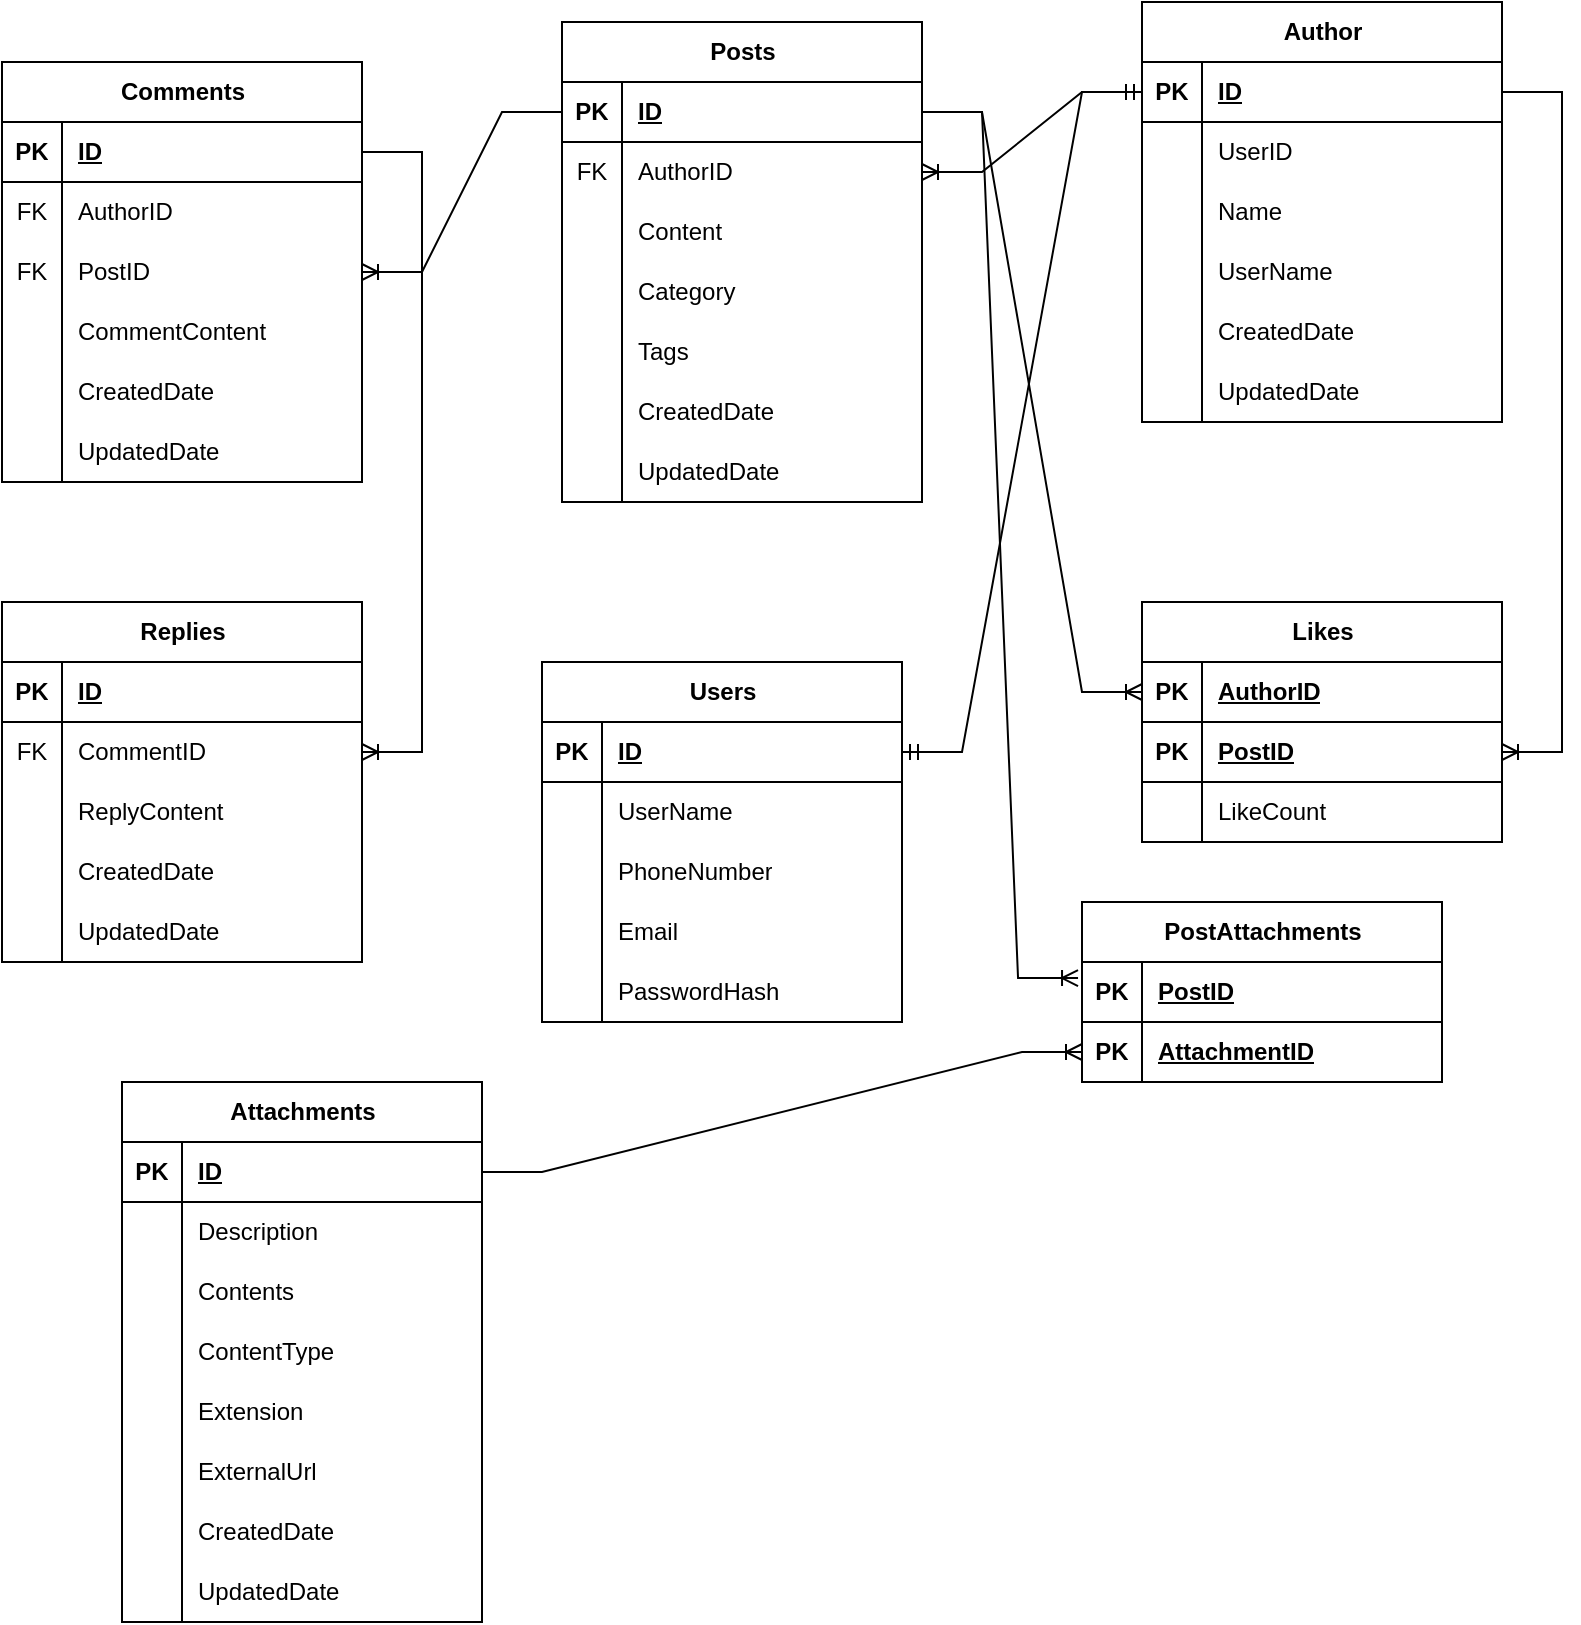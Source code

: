 <mxfile version="22.1.2" type="device" pages="5">
  <diagram id="R2lEEEUBdFMjLlhIrx00" name="Page-1">
    <mxGraphModel dx="864" dy="516" grid="1" gridSize="10" guides="1" tooltips="1" connect="1" arrows="1" fold="1" page="1" pageScale="1" pageWidth="827" pageHeight="1169" math="0" shadow="0" extFonts="Permanent Marker^https://fonts.googleapis.com/css?family=Permanent+Marker">
      <root>
        <mxCell id="0" />
        <mxCell id="1" parent="0" />
        <mxCell id="QyMejYGR-6-jJiZQI5h1-1" value="Posts" style="shape=table;startSize=30;container=1;collapsible=1;childLayout=tableLayout;fixedRows=1;rowLines=0;fontStyle=1;align=center;resizeLast=1;html=1;" vertex="1" parent="1">
          <mxGeometry x="300" y="30" width="180" height="240" as="geometry" />
        </mxCell>
        <mxCell id="QyMejYGR-6-jJiZQI5h1-2" value="" style="shape=tableRow;horizontal=0;startSize=0;swimlaneHead=0;swimlaneBody=0;fillColor=none;collapsible=0;dropTarget=0;points=[[0,0.5],[1,0.5]];portConstraint=eastwest;top=0;left=0;right=0;bottom=1;" vertex="1" parent="QyMejYGR-6-jJiZQI5h1-1">
          <mxGeometry y="30" width="180" height="30" as="geometry" />
        </mxCell>
        <mxCell id="QyMejYGR-6-jJiZQI5h1-3" value="PK" style="shape=partialRectangle;connectable=0;fillColor=none;top=0;left=0;bottom=0;right=0;fontStyle=1;overflow=hidden;whiteSpace=wrap;html=1;" vertex="1" parent="QyMejYGR-6-jJiZQI5h1-2">
          <mxGeometry width="30" height="30" as="geometry">
            <mxRectangle width="30" height="30" as="alternateBounds" />
          </mxGeometry>
        </mxCell>
        <mxCell id="QyMejYGR-6-jJiZQI5h1-4" value="ID" style="shape=partialRectangle;connectable=0;fillColor=none;top=0;left=0;bottom=0;right=0;align=left;spacingLeft=6;fontStyle=5;overflow=hidden;whiteSpace=wrap;html=1;" vertex="1" parent="QyMejYGR-6-jJiZQI5h1-2">
          <mxGeometry x="30" width="150" height="30" as="geometry">
            <mxRectangle width="150" height="30" as="alternateBounds" />
          </mxGeometry>
        </mxCell>
        <mxCell id="QyMejYGR-6-jJiZQI5h1-5" value="" style="shape=tableRow;horizontal=0;startSize=0;swimlaneHead=0;swimlaneBody=0;fillColor=none;collapsible=0;dropTarget=0;points=[[0,0.5],[1,0.5]];portConstraint=eastwest;top=0;left=0;right=0;bottom=0;" vertex="1" parent="QyMejYGR-6-jJiZQI5h1-1">
          <mxGeometry y="60" width="180" height="30" as="geometry" />
        </mxCell>
        <mxCell id="QyMejYGR-6-jJiZQI5h1-6" value="FK" style="shape=partialRectangle;connectable=0;fillColor=none;top=0;left=0;bottom=0;right=0;editable=1;overflow=hidden;whiteSpace=wrap;html=1;" vertex="1" parent="QyMejYGR-6-jJiZQI5h1-5">
          <mxGeometry width="30" height="30" as="geometry">
            <mxRectangle width="30" height="30" as="alternateBounds" />
          </mxGeometry>
        </mxCell>
        <mxCell id="QyMejYGR-6-jJiZQI5h1-7" value="AuthorID" style="shape=partialRectangle;connectable=0;fillColor=none;top=0;left=0;bottom=0;right=0;align=left;spacingLeft=6;overflow=hidden;whiteSpace=wrap;html=1;" vertex="1" parent="QyMejYGR-6-jJiZQI5h1-5">
          <mxGeometry x="30" width="150" height="30" as="geometry">
            <mxRectangle width="150" height="30" as="alternateBounds" />
          </mxGeometry>
        </mxCell>
        <mxCell id="QyMejYGR-6-jJiZQI5h1-102" value="" style="shape=tableRow;horizontal=0;startSize=0;swimlaneHead=0;swimlaneBody=0;fillColor=none;collapsible=0;dropTarget=0;points=[[0,0.5],[1,0.5]];portConstraint=eastwest;top=0;left=0;right=0;bottom=0;" vertex="1" parent="QyMejYGR-6-jJiZQI5h1-1">
          <mxGeometry y="90" width="180" height="30" as="geometry" />
        </mxCell>
        <mxCell id="QyMejYGR-6-jJiZQI5h1-103" value="" style="shape=partialRectangle;connectable=0;fillColor=none;top=0;left=0;bottom=0;right=0;editable=1;overflow=hidden;whiteSpace=wrap;html=1;" vertex="1" parent="QyMejYGR-6-jJiZQI5h1-102">
          <mxGeometry width="30" height="30" as="geometry">
            <mxRectangle width="30" height="30" as="alternateBounds" />
          </mxGeometry>
        </mxCell>
        <mxCell id="QyMejYGR-6-jJiZQI5h1-104" value="Content" style="shape=partialRectangle;connectable=0;fillColor=none;top=0;left=0;bottom=0;right=0;align=left;spacingLeft=6;overflow=hidden;whiteSpace=wrap;html=1;" vertex="1" parent="QyMejYGR-6-jJiZQI5h1-102">
          <mxGeometry x="30" width="150" height="30" as="geometry">
            <mxRectangle width="150" height="30" as="alternateBounds" />
          </mxGeometry>
        </mxCell>
        <mxCell id="QyMejYGR-6-jJiZQI5h1-105" value="" style="shape=tableRow;horizontal=0;startSize=0;swimlaneHead=0;swimlaneBody=0;fillColor=none;collapsible=0;dropTarget=0;points=[[0,0.5],[1,0.5]];portConstraint=eastwest;top=0;left=0;right=0;bottom=0;" vertex="1" parent="QyMejYGR-6-jJiZQI5h1-1">
          <mxGeometry y="120" width="180" height="30" as="geometry" />
        </mxCell>
        <mxCell id="QyMejYGR-6-jJiZQI5h1-106" value="" style="shape=partialRectangle;connectable=0;fillColor=none;top=0;left=0;bottom=0;right=0;editable=1;overflow=hidden;whiteSpace=wrap;html=1;" vertex="1" parent="QyMejYGR-6-jJiZQI5h1-105">
          <mxGeometry width="30" height="30" as="geometry">
            <mxRectangle width="30" height="30" as="alternateBounds" />
          </mxGeometry>
        </mxCell>
        <mxCell id="QyMejYGR-6-jJiZQI5h1-107" value="Category" style="shape=partialRectangle;connectable=0;fillColor=none;top=0;left=0;bottom=0;right=0;align=left;spacingLeft=6;overflow=hidden;whiteSpace=wrap;html=1;" vertex="1" parent="QyMejYGR-6-jJiZQI5h1-105">
          <mxGeometry x="30" width="150" height="30" as="geometry">
            <mxRectangle width="150" height="30" as="alternateBounds" />
          </mxGeometry>
        </mxCell>
        <mxCell id="QyMejYGR-6-jJiZQI5h1-108" value="" style="shape=tableRow;horizontal=0;startSize=0;swimlaneHead=0;swimlaneBody=0;fillColor=none;collapsible=0;dropTarget=0;points=[[0,0.5],[1,0.5]];portConstraint=eastwest;top=0;left=0;right=0;bottom=0;" vertex="1" parent="QyMejYGR-6-jJiZQI5h1-1">
          <mxGeometry y="150" width="180" height="30" as="geometry" />
        </mxCell>
        <mxCell id="QyMejYGR-6-jJiZQI5h1-109" value="" style="shape=partialRectangle;connectable=0;fillColor=none;top=0;left=0;bottom=0;right=0;editable=1;overflow=hidden;whiteSpace=wrap;html=1;" vertex="1" parent="QyMejYGR-6-jJiZQI5h1-108">
          <mxGeometry width="30" height="30" as="geometry">
            <mxRectangle width="30" height="30" as="alternateBounds" />
          </mxGeometry>
        </mxCell>
        <mxCell id="QyMejYGR-6-jJiZQI5h1-110" value="Tags" style="shape=partialRectangle;connectable=0;fillColor=none;top=0;left=0;bottom=0;right=0;align=left;spacingLeft=6;overflow=hidden;whiteSpace=wrap;html=1;" vertex="1" parent="QyMejYGR-6-jJiZQI5h1-108">
          <mxGeometry x="30" width="150" height="30" as="geometry">
            <mxRectangle width="150" height="30" as="alternateBounds" />
          </mxGeometry>
        </mxCell>
        <mxCell id="QyMejYGR-6-jJiZQI5h1-111" value="" style="shape=tableRow;horizontal=0;startSize=0;swimlaneHead=0;swimlaneBody=0;fillColor=none;collapsible=0;dropTarget=0;points=[[0,0.5],[1,0.5]];portConstraint=eastwest;top=0;left=0;right=0;bottom=0;" vertex="1" parent="QyMejYGR-6-jJiZQI5h1-1">
          <mxGeometry y="180" width="180" height="30" as="geometry" />
        </mxCell>
        <mxCell id="QyMejYGR-6-jJiZQI5h1-112" value="" style="shape=partialRectangle;connectable=0;fillColor=none;top=0;left=0;bottom=0;right=0;editable=1;overflow=hidden;whiteSpace=wrap;html=1;" vertex="1" parent="QyMejYGR-6-jJiZQI5h1-111">
          <mxGeometry width="30" height="30" as="geometry">
            <mxRectangle width="30" height="30" as="alternateBounds" />
          </mxGeometry>
        </mxCell>
        <mxCell id="QyMejYGR-6-jJiZQI5h1-113" value="CreatedDate" style="shape=partialRectangle;connectable=0;fillColor=none;top=0;left=0;bottom=0;right=0;align=left;spacingLeft=6;overflow=hidden;whiteSpace=wrap;html=1;" vertex="1" parent="QyMejYGR-6-jJiZQI5h1-111">
          <mxGeometry x="30" width="150" height="30" as="geometry">
            <mxRectangle width="150" height="30" as="alternateBounds" />
          </mxGeometry>
        </mxCell>
        <mxCell id="QyMejYGR-6-jJiZQI5h1-114" value="" style="shape=tableRow;horizontal=0;startSize=0;swimlaneHead=0;swimlaneBody=0;fillColor=none;collapsible=0;dropTarget=0;points=[[0,0.5],[1,0.5]];portConstraint=eastwest;top=0;left=0;right=0;bottom=0;" vertex="1" parent="QyMejYGR-6-jJiZQI5h1-1">
          <mxGeometry y="210" width="180" height="30" as="geometry" />
        </mxCell>
        <mxCell id="QyMejYGR-6-jJiZQI5h1-115" value="" style="shape=partialRectangle;connectable=0;fillColor=none;top=0;left=0;bottom=0;right=0;editable=1;overflow=hidden;whiteSpace=wrap;html=1;" vertex="1" parent="QyMejYGR-6-jJiZQI5h1-114">
          <mxGeometry width="30" height="30" as="geometry">
            <mxRectangle width="30" height="30" as="alternateBounds" />
          </mxGeometry>
        </mxCell>
        <mxCell id="QyMejYGR-6-jJiZQI5h1-116" value="UpdatedDate" style="shape=partialRectangle;connectable=0;fillColor=none;top=0;left=0;bottom=0;right=0;align=left;spacingLeft=6;overflow=hidden;whiteSpace=wrap;html=1;" vertex="1" parent="QyMejYGR-6-jJiZQI5h1-114">
          <mxGeometry x="30" width="150" height="30" as="geometry">
            <mxRectangle width="150" height="30" as="alternateBounds" />
          </mxGeometry>
        </mxCell>
        <mxCell id="QyMejYGR-6-jJiZQI5h1-14" value="Author" style="shape=table;startSize=30;container=1;collapsible=1;childLayout=tableLayout;fixedRows=1;rowLines=0;fontStyle=1;align=center;resizeLast=1;html=1;" vertex="1" parent="1">
          <mxGeometry x="590" y="20" width="180" height="210" as="geometry" />
        </mxCell>
        <mxCell id="QyMejYGR-6-jJiZQI5h1-15" value="" style="shape=tableRow;horizontal=0;startSize=0;swimlaneHead=0;swimlaneBody=0;fillColor=none;collapsible=0;dropTarget=0;points=[[0,0.5],[1,0.5]];portConstraint=eastwest;top=0;left=0;right=0;bottom=1;" vertex="1" parent="QyMejYGR-6-jJiZQI5h1-14">
          <mxGeometry y="30" width="180" height="30" as="geometry" />
        </mxCell>
        <mxCell id="QyMejYGR-6-jJiZQI5h1-16" value="PK" style="shape=partialRectangle;connectable=0;fillColor=none;top=0;left=0;bottom=0;right=0;fontStyle=1;overflow=hidden;whiteSpace=wrap;html=1;" vertex="1" parent="QyMejYGR-6-jJiZQI5h1-15">
          <mxGeometry width="30" height="30" as="geometry">
            <mxRectangle width="30" height="30" as="alternateBounds" />
          </mxGeometry>
        </mxCell>
        <mxCell id="QyMejYGR-6-jJiZQI5h1-17" value="ID" style="shape=partialRectangle;connectable=0;fillColor=none;top=0;left=0;bottom=0;right=0;align=left;spacingLeft=6;fontStyle=5;overflow=hidden;whiteSpace=wrap;html=1;" vertex="1" parent="QyMejYGR-6-jJiZQI5h1-15">
          <mxGeometry x="30" width="150" height="30" as="geometry">
            <mxRectangle width="150" height="30" as="alternateBounds" />
          </mxGeometry>
        </mxCell>
        <mxCell id="QyMejYGR-6-jJiZQI5h1-135" value="" style="shape=tableRow;horizontal=0;startSize=0;swimlaneHead=0;swimlaneBody=0;fillColor=none;collapsible=0;dropTarget=0;points=[[0,0.5],[1,0.5]];portConstraint=eastwest;top=0;left=0;right=0;bottom=0;" vertex="1" parent="QyMejYGR-6-jJiZQI5h1-14">
          <mxGeometry y="60" width="180" height="30" as="geometry" />
        </mxCell>
        <mxCell id="QyMejYGR-6-jJiZQI5h1-136" value="" style="shape=partialRectangle;connectable=0;fillColor=none;top=0;left=0;bottom=0;right=0;editable=1;overflow=hidden;whiteSpace=wrap;html=1;" vertex="1" parent="QyMejYGR-6-jJiZQI5h1-135">
          <mxGeometry width="30" height="30" as="geometry">
            <mxRectangle width="30" height="30" as="alternateBounds" />
          </mxGeometry>
        </mxCell>
        <mxCell id="QyMejYGR-6-jJiZQI5h1-137" value="UserID" style="shape=partialRectangle;connectable=0;fillColor=none;top=0;left=0;bottom=0;right=0;align=left;spacingLeft=6;overflow=hidden;whiteSpace=wrap;html=1;" vertex="1" parent="QyMejYGR-6-jJiZQI5h1-135">
          <mxGeometry x="30" width="150" height="30" as="geometry">
            <mxRectangle width="150" height="30" as="alternateBounds" />
          </mxGeometry>
        </mxCell>
        <mxCell id="QyMejYGR-6-jJiZQI5h1-18" value="" style="shape=tableRow;horizontal=0;startSize=0;swimlaneHead=0;swimlaneBody=0;fillColor=none;collapsible=0;dropTarget=0;points=[[0,0.5],[1,0.5]];portConstraint=eastwest;top=0;left=0;right=0;bottom=0;" vertex="1" parent="QyMejYGR-6-jJiZQI5h1-14">
          <mxGeometry y="90" width="180" height="30" as="geometry" />
        </mxCell>
        <mxCell id="QyMejYGR-6-jJiZQI5h1-19" value="" style="shape=partialRectangle;connectable=0;fillColor=none;top=0;left=0;bottom=0;right=0;editable=1;overflow=hidden;whiteSpace=wrap;html=1;" vertex="1" parent="QyMejYGR-6-jJiZQI5h1-18">
          <mxGeometry width="30" height="30" as="geometry">
            <mxRectangle width="30" height="30" as="alternateBounds" />
          </mxGeometry>
        </mxCell>
        <mxCell id="QyMejYGR-6-jJiZQI5h1-20" value="Name" style="shape=partialRectangle;connectable=0;fillColor=none;top=0;left=0;bottom=0;right=0;align=left;spacingLeft=6;overflow=hidden;whiteSpace=wrap;html=1;" vertex="1" parent="QyMejYGR-6-jJiZQI5h1-18">
          <mxGeometry x="30" width="150" height="30" as="geometry">
            <mxRectangle width="150" height="30" as="alternateBounds" />
          </mxGeometry>
        </mxCell>
        <mxCell id="QyMejYGR-6-jJiZQI5h1-21" value="" style="shape=tableRow;horizontal=0;startSize=0;swimlaneHead=0;swimlaneBody=0;fillColor=none;collapsible=0;dropTarget=0;points=[[0,0.5],[1,0.5]];portConstraint=eastwest;top=0;left=0;right=0;bottom=0;" vertex="1" parent="QyMejYGR-6-jJiZQI5h1-14">
          <mxGeometry y="120" width="180" height="30" as="geometry" />
        </mxCell>
        <mxCell id="QyMejYGR-6-jJiZQI5h1-22" value="" style="shape=partialRectangle;connectable=0;fillColor=none;top=0;left=0;bottom=0;right=0;editable=1;overflow=hidden;whiteSpace=wrap;html=1;" vertex="1" parent="QyMejYGR-6-jJiZQI5h1-21">
          <mxGeometry width="30" height="30" as="geometry">
            <mxRectangle width="30" height="30" as="alternateBounds" />
          </mxGeometry>
        </mxCell>
        <mxCell id="QyMejYGR-6-jJiZQI5h1-23" value="UserName" style="shape=partialRectangle;connectable=0;fillColor=none;top=0;left=0;bottom=0;right=0;align=left;spacingLeft=6;overflow=hidden;whiteSpace=wrap;html=1;" vertex="1" parent="QyMejYGR-6-jJiZQI5h1-21">
          <mxGeometry x="30" width="150" height="30" as="geometry">
            <mxRectangle width="150" height="30" as="alternateBounds" />
          </mxGeometry>
        </mxCell>
        <mxCell id="QyMejYGR-6-jJiZQI5h1-24" value="" style="shape=tableRow;horizontal=0;startSize=0;swimlaneHead=0;swimlaneBody=0;fillColor=none;collapsible=0;dropTarget=0;points=[[0,0.5],[1,0.5]];portConstraint=eastwest;top=0;left=0;right=0;bottom=0;" vertex="1" parent="QyMejYGR-6-jJiZQI5h1-14">
          <mxGeometry y="150" width="180" height="30" as="geometry" />
        </mxCell>
        <mxCell id="QyMejYGR-6-jJiZQI5h1-25" value="" style="shape=partialRectangle;connectable=0;fillColor=none;top=0;left=0;bottom=0;right=0;editable=1;overflow=hidden;whiteSpace=wrap;html=1;" vertex="1" parent="QyMejYGR-6-jJiZQI5h1-24">
          <mxGeometry width="30" height="30" as="geometry">
            <mxRectangle width="30" height="30" as="alternateBounds" />
          </mxGeometry>
        </mxCell>
        <mxCell id="QyMejYGR-6-jJiZQI5h1-26" value="CreatedDate" style="shape=partialRectangle;connectable=0;fillColor=none;top=0;left=0;bottom=0;right=0;align=left;spacingLeft=6;overflow=hidden;whiteSpace=wrap;html=1;" vertex="1" parent="QyMejYGR-6-jJiZQI5h1-24">
          <mxGeometry x="30" width="150" height="30" as="geometry">
            <mxRectangle width="150" height="30" as="alternateBounds" />
          </mxGeometry>
        </mxCell>
        <mxCell id="QyMejYGR-6-jJiZQI5h1-117" value="" style="shape=tableRow;horizontal=0;startSize=0;swimlaneHead=0;swimlaneBody=0;fillColor=none;collapsible=0;dropTarget=0;points=[[0,0.5],[1,0.5]];portConstraint=eastwest;top=0;left=0;right=0;bottom=0;" vertex="1" parent="QyMejYGR-6-jJiZQI5h1-14">
          <mxGeometry y="180" width="180" height="30" as="geometry" />
        </mxCell>
        <mxCell id="QyMejYGR-6-jJiZQI5h1-118" value="" style="shape=partialRectangle;connectable=0;fillColor=none;top=0;left=0;bottom=0;right=0;editable=1;overflow=hidden;whiteSpace=wrap;html=1;" vertex="1" parent="QyMejYGR-6-jJiZQI5h1-117">
          <mxGeometry width="30" height="30" as="geometry">
            <mxRectangle width="30" height="30" as="alternateBounds" />
          </mxGeometry>
        </mxCell>
        <mxCell id="QyMejYGR-6-jJiZQI5h1-119" value="UpdatedDate" style="shape=partialRectangle;connectable=0;fillColor=none;top=0;left=0;bottom=0;right=0;align=left;spacingLeft=6;overflow=hidden;whiteSpace=wrap;html=1;" vertex="1" parent="QyMejYGR-6-jJiZQI5h1-117">
          <mxGeometry x="30" width="150" height="30" as="geometry">
            <mxRectangle width="150" height="30" as="alternateBounds" />
          </mxGeometry>
        </mxCell>
        <mxCell id="QyMejYGR-6-jJiZQI5h1-27" value="Comments" style="shape=table;startSize=30;container=1;collapsible=1;childLayout=tableLayout;fixedRows=1;rowLines=0;fontStyle=1;align=center;resizeLast=1;html=1;" vertex="1" parent="1">
          <mxGeometry x="20" y="50" width="180" height="210" as="geometry" />
        </mxCell>
        <mxCell id="QyMejYGR-6-jJiZQI5h1-28" value="" style="shape=tableRow;horizontal=0;startSize=0;swimlaneHead=0;swimlaneBody=0;fillColor=none;collapsible=0;dropTarget=0;points=[[0,0.5],[1,0.5]];portConstraint=eastwest;top=0;left=0;right=0;bottom=1;" vertex="1" parent="QyMejYGR-6-jJiZQI5h1-27">
          <mxGeometry y="30" width="180" height="30" as="geometry" />
        </mxCell>
        <mxCell id="QyMejYGR-6-jJiZQI5h1-29" value="PK" style="shape=partialRectangle;connectable=0;fillColor=none;top=0;left=0;bottom=0;right=0;fontStyle=1;overflow=hidden;whiteSpace=wrap;html=1;" vertex="1" parent="QyMejYGR-6-jJiZQI5h1-28">
          <mxGeometry width="30" height="30" as="geometry">
            <mxRectangle width="30" height="30" as="alternateBounds" />
          </mxGeometry>
        </mxCell>
        <mxCell id="QyMejYGR-6-jJiZQI5h1-30" value="ID" style="shape=partialRectangle;connectable=0;fillColor=none;top=0;left=0;bottom=0;right=0;align=left;spacingLeft=6;fontStyle=5;overflow=hidden;whiteSpace=wrap;html=1;" vertex="1" parent="QyMejYGR-6-jJiZQI5h1-28">
          <mxGeometry x="30" width="150" height="30" as="geometry">
            <mxRectangle width="150" height="30" as="alternateBounds" />
          </mxGeometry>
        </mxCell>
        <mxCell id="QyMejYGR-6-jJiZQI5h1-31" value="" style="shape=tableRow;horizontal=0;startSize=0;swimlaneHead=0;swimlaneBody=0;fillColor=none;collapsible=0;dropTarget=0;points=[[0,0.5],[1,0.5]];portConstraint=eastwest;top=0;left=0;right=0;bottom=0;" vertex="1" parent="QyMejYGR-6-jJiZQI5h1-27">
          <mxGeometry y="60" width="180" height="30" as="geometry" />
        </mxCell>
        <mxCell id="QyMejYGR-6-jJiZQI5h1-32" value="FK" style="shape=partialRectangle;connectable=0;fillColor=none;top=0;left=0;bottom=0;right=0;editable=1;overflow=hidden;whiteSpace=wrap;html=1;" vertex="1" parent="QyMejYGR-6-jJiZQI5h1-31">
          <mxGeometry width="30" height="30" as="geometry">
            <mxRectangle width="30" height="30" as="alternateBounds" />
          </mxGeometry>
        </mxCell>
        <mxCell id="QyMejYGR-6-jJiZQI5h1-33" value="AuthorID" style="shape=partialRectangle;connectable=0;fillColor=none;top=0;left=0;bottom=0;right=0;align=left;spacingLeft=6;overflow=hidden;whiteSpace=wrap;html=1;" vertex="1" parent="QyMejYGR-6-jJiZQI5h1-31">
          <mxGeometry x="30" width="150" height="30" as="geometry">
            <mxRectangle width="150" height="30" as="alternateBounds" />
          </mxGeometry>
        </mxCell>
        <mxCell id="QyMejYGR-6-jJiZQI5h1-127" value="" style="shape=tableRow;horizontal=0;startSize=0;swimlaneHead=0;swimlaneBody=0;fillColor=none;collapsible=0;dropTarget=0;points=[[0,0.5],[1,0.5]];portConstraint=eastwest;top=0;left=0;right=0;bottom=0;" vertex="1" parent="QyMejYGR-6-jJiZQI5h1-27">
          <mxGeometry y="90" width="180" height="30" as="geometry" />
        </mxCell>
        <mxCell id="QyMejYGR-6-jJiZQI5h1-128" value="FK" style="shape=partialRectangle;connectable=0;fillColor=none;top=0;left=0;bottom=0;right=0;editable=1;overflow=hidden;whiteSpace=wrap;html=1;" vertex="1" parent="QyMejYGR-6-jJiZQI5h1-127">
          <mxGeometry width="30" height="30" as="geometry">
            <mxRectangle width="30" height="30" as="alternateBounds" />
          </mxGeometry>
        </mxCell>
        <mxCell id="QyMejYGR-6-jJiZQI5h1-129" value="PostID" style="shape=partialRectangle;connectable=0;fillColor=none;top=0;left=0;bottom=0;right=0;align=left;spacingLeft=6;overflow=hidden;whiteSpace=wrap;html=1;" vertex="1" parent="QyMejYGR-6-jJiZQI5h1-127">
          <mxGeometry x="30" width="150" height="30" as="geometry">
            <mxRectangle width="150" height="30" as="alternateBounds" />
          </mxGeometry>
        </mxCell>
        <mxCell id="QyMejYGR-6-jJiZQI5h1-34" value="" style="shape=tableRow;horizontal=0;startSize=0;swimlaneHead=0;swimlaneBody=0;fillColor=none;collapsible=0;dropTarget=0;points=[[0,0.5],[1,0.5]];portConstraint=eastwest;top=0;left=0;right=0;bottom=0;" vertex="1" parent="QyMejYGR-6-jJiZQI5h1-27">
          <mxGeometry y="120" width="180" height="30" as="geometry" />
        </mxCell>
        <mxCell id="QyMejYGR-6-jJiZQI5h1-35" value="" style="shape=partialRectangle;connectable=0;fillColor=none;top=0;left=0;bottom=0;right=0;editable=1;overflow=hidden;whiteSpace=wrap;html=1;" vertex="1" parent="QyMejYGR-6-jJiZQI5h1-34">
          <mxGeometry width="30" height="30" as="geometry">
            <mxRectangle width="30" height="30" as="alternateBounds" />
          </mxGeometry>
        </mxCell>
        <mxCell id="QyMejYGR-6-jJiZQI5h1-36" value="CommentContent" style="shape=partialRectangle;connectable=0;fillColor=none;top=0;left=0;bottom=0;right=0;align=left;spacingLeft=6;overflow=hidden;whiteSpace=wrap;html=1;" vertex="1" parent="QyMejYGR-6-jJiZQI5h1-34">
          <mxGeometry x="30" width="150" height="30" as="geometry">
            <mxRectangle width="150" height="30" as="alternateBounds" />
          </mxGeometry>
        </mxCell>
        <mxCell id="QyMejYGR-6-jJiZQI5h1-37" value="" style="shape=tableRow;horizontal=0;startSize=0;swimlaneHead=0;swimlaneBody=0;fillColor=none;collapsible=0;dropTarget=0;points=[[0,0.5],[1,0.5]];portConstraint=eastwest;top=0;left=0;right=0;bottom=0;" vertex="1" parent="QyMejYGR-6-jJiZQI5h1-27">
          <mxGeometry y="150" width="180" height="30" as="geometry" />
        </mxCell>
        <mxCell id="QyMejYGR-6-jJiZQI5h1-38" value="" style="shape=partialRectangle;connectable=0;fillColor=none;top=0;left=0;bottom=0;right=0;editable=1;overflow=hidden;whiteSpace=wrap;html=1;" vertex="1" parent="QyMejYGR-6-jJiZQI5h1-37">
          <mxGeometry width="30" height="30" as="geometry">
            <mxRectangle width="30" height="30" as="alternateBounds" />
          </mxGeometry>
        </mxCell>
        <mxCell id="QyMejYGR-6-jJiZQI5h1-39" value="CreatedDate" style="shape=partialRectangle;connectable=0;fillColor=none;top=0;left=0;bottom=0;right=0;align=left;spacingLeft=6;overflow=hidden;whiteSpace=wrap;html=1;" vertex="1" parent="QyMejYGR-6-jJiZQI5h1-37">
          <mxGeometry x="30" width="150" height="30" as="geometry">
            <mxRectangle width="150" height="30" as="alternateBounds" />
          </mxGeometry>
        </mxCell>
        <mxCell id="QyMejYGR-6-jJiZQI5h1-123" value="" style="shape=tableRow;horizontal=0;startSize=0;swimlaneHead=0;swimlaneBody=0;fillColor=none;collapsible=0;dropTarget=0;points=[[0,0.5],[1,0.5]];portConstraint=eastwest;top=0;left=0;right=0;bottom=0;" vertex="1" parent="QyMejYGR-6-jJiZQI5h1-27">
          <mxGeometry y="180" width="180" height="30" as="geometry" />
        </mxCell>
        <mxCell id="QyMejYGR-6-jJiZQI5h1-124" value="" style="shape=partialRectangle;connectable=0;fillColor=none;top=0;left=0;bottom=0;right=0;editable=1;overflow=hidden;whiteSpace=wrap;html=1;" vertex="1" parent="QyMejYGR-6-jJiZQI5h1-123">
          <mxGeometry width="30" height="30" as="geometry">
            <mxRectangle width="30" height="30" as="alternateBounds" />
          </mxGeometry>
        </mxCell>
        <mxCell id="QyMejYGR-6-jJiZQI5h1-125" value="UpdatedDate" style="shape=partialRectangle;connectable=0;fillColor=none;top=0;left=0;bottom=0;right=0;align=left;spacingLeft=6;overflow=hidden;whiteSpace=wrap;html=1;" vertex="1" parent="QyMejYGR-6-jJiZQI5h1-123">
          <mxGeometry x="30" width="150" height="30" as="geometry">
            <mxRectangle width="150" height="30" as="alternateBounds" />
          </mxGeometry>
        </mxCell>
        <mxCell id="QyMejYGR-6-jJiZQI5h1-43" value="Replies" style="shape=table;startSize=30;container=1;collapsible=1;childLayout=tableLayout;fixedRows=1;rowLines=0;fontStyle=1;align=center;resizeLast=1;html=1;" vertex="1" parent="1">
          <mxGeometry x="20" y="320" width="180" height="180" as="geometry" />
        </mxCell>
        <mxCell id="QyMejYGR-6-jJiZQI5h1-44" value="" style="shape=tableRow;horizontal=0;startSize=0;swimlaneHead=0;swimlaneBody=0;fillColor=none;collapsible=0;dropTarget=0;points=[[0,0.5],[1,0.5]];portConstraint=eastwest;top=0;left=0;right=0;bottom=1;" vertex="1" parent="QyMejYGR-6-jJiZQI5h1-43">
          <mxGeometry y="30" width="180" height="30" as="geometry" />
        </mxCell>
        <mxCell id="QyMejYGR-6-jJiZQI5h1-45" value="PK" style="shape=partialRectangle;connectable=0;fillColor=none;top=0;left=0;bottom=0;right=0;fontStyle=1;overflow=hidden;whiteSpace=wrap;html=1;" vertex="1" parent="QyMejYGR-6-jJiZQI5h1-44">
          <mxGeometry width="30" height="30" as="geometry">
            <mxRectangle width="30" height="30" as="alternateBounds" />
          </mxGeometry>
        </mxCell>
        <mxCell id="QyMejYGR-6-jJiZQI5h1-46" value="ID" style="shape=partialRectangle;connectable=0;fillColor=none;top=0;left=0;bottom=0;right=0;align=left;spacingLeft=6;fontStyle=5;overflow=hidden;whiteSpace=wrap;html=1;" vertex="1" parent="QyMejYGR-6-jJiZQI5h1-44">
          <mxGeometry x="30" width="150" height="30" as="geometry">
            <mxRectangle width="150" height="30" as="alternateBounds" />
          </mxGeometry>
        </mxCell>
        <mxCell id="QyMejYGR-6-jJiZQI5h1-47" value="" style="shape=tableRow;horizontal=0;startSize=0;swimlaneHead=0;swimlaneBody=0;fillColor=none;collapsible=0;dropTarget=0;points=[[0,0.5],[1,0.5]];portConstraint=eastwest;top=0;left=0;right=0;bottom=0;" vertex="1" parent="QyMejYGR-6-jJiZQI5h1-43">
          <mxGeometry y="60" width="180" height="30" as="geometry" />
        </mxCell>
        <mxCell id="QyMejYGR-6-jJiZQI5h1-48" value="FK" style="shape=partialRectangle;connectable=0;fillColor=none;top=0;left=0;bottom=0;right=0;editable=1;overflow=hidden;whiteSpace=wrap;html=1;" vertex="1" parent="QyMejYGR-6-jJiZQI5h1-47">
          <mxGeometry width="30" height="30" as="geometry">
            <mxRectangle width="30" height="30" as="alternateBounds" />
          </mxGeometry>
        </mxCell>
        <mxCell id="QyMejYGR-6-jJiZQI5h1-49" value="CommentID" style="shape=partialRectangle;connectable=0;fillColor=none;top=0;left=0;bottom=0;right=0;align=left;spacingLeft=6;overflow=hidden;whiteSpace=wrap;html=1;" vertex="1" parent="QyMejYGR-6-jJiZQI5h1-47">
          <mxGeometry x="30" width="150" height="30" as="geometry">
            <mxRectangle width="150" height="30" as="alternateBounds" />
          </mxGeometry>
        </mxCell>
        <mxCell id="QyMejYGR-6-jJiZQI5h1-50" value="" style="shape=tableRow;horizontal=0;startSize=0;swimlaneHead=0;swimlaneBody=0;fillColor=none;collapsible=0;dropTarget=0;points=[[0,0.5],[1,0.5]];portConstraint=eastwest;top=0;left=0;right=0;bottom=0;" vertex="1" parent="QyMejYGR-6-jJiZQI5h1-43">
          <mxGeometry y="90" width="180" height="30" as="geometry" />
        </mxCell>
        <mxCell id="QyMejYGR-6-jJiZQI5h1-51" value="" style="shape=partialRectangle;connectable=0;fillColor=none;top=0;left=0;bottom=0;right=0;editable=1;overflow=hidden;whiteSpace=wrap;html=1;" vertex="1" parent="QyMejYGR-6-jJiZQI5h1-50">
          <mxGeometry width="30" height="30" as="geometry">
            <mxRectangle width="30" height="30" as="alternateBounds" />
          </mxGeometry>
        </mxCell>
        <mxCell id="QyMejYGR-6-jJiZQI5h1-52" value="ReplyContent" style="shape=partialRectangle;connectable=0;fillColor=none;top=0;left=0;bottom=0;right=0;align=left;spacingLeft=6;overflow=hidden;whiteSpace=wrap;html=1;" vertex="1" parent="QyMejYGR-6-jJiZQI5h1-50">
          <mxGeometry x="30" width="150" height="30" as="geometry">
            <mxRectangle width="150" height="30" as="alternateBounds" />
          </mxGeometry>
        </mxCell>
        <mxCell id="QyMejYGR-6-jJiZQI5h1-53" value="" style="shape=tableRow;horizontal=0;startSize=0;swimlaneHead=0;swimlaneBody=0;fillColor=none;collapsible=0;dropTarget=0;points=[[0,0.5],[1,0.5]];portConstraint=eastwest;top=0;left=0;right=0;bottom=0;" vertex="1" parent="QyMejYGR-6-jJiZQI5h1-43">
          <mxGeometry y="120" width="180" height="30" as="geometry" />
        </mxCell>
        <mxCell id="QyMejYGR-6-jJiZQI5h1-54" value="" style="shape=partialRectangle;connectable=0;fillColor=none;top=0;left=0;bottom=0;right=0;editable=1;overflow=hidden;whiteSpace=wrap;html=1;" vertex="1" parent="QyMejYGR-6-jJiZQI5h1-53">
          <mxGeometry width="30" height="30" as="geometry">
            <mxRectangle width="30" height="30" as="alternateBounds" />
          </mxGeometry>
        </mxCell>
        <mxCell id="QyMejYGR-6-jJiZQI5h1-55" value="CreatedDate" style="shape=partialRectangle;connectable=0;fillColor=none;top=0;left=0;bottom=0;right=0;align=left;spacingLeft=6;overflow=hidden;whiteSpace=wrap;html=1;" vertex="1" parent="QyMejYGR-6-jJiZQI5h1-53">
          <mxGeometry x="30" width="150" height="30" as="geometry">
            <mxRectangle width="150" height="30" as="alternateBounds" />
          </mxGeometry>
        </mxCell>
        <mxCell id="QyMejYGR-6-jJiZQI5h1-120" value="" style="shape=tableRow;horizontal=0;startSize=0;swimlaneHead=0;swimlaneBody=0;fillColor=none;collapsible=0;dropTarget=0;points=[[0,0.5],[1,0.5]];portConstraint=eastwest;top=0;left=0;right=0;bottom=0;" vertex="1" parent="QyMejYGR-6-jJiZQI5h1-43">
          <mxGeometry y="150" width="180" height="30" as="geometry" />
        </mxCell>
        <mxCell id="QyMejYGR-6-jJiZQI5h1-121" value="" style="shape=partialRectangle;connectable=0;fillColor=none;top=0;left=0;bottom=0;right=0;editable=1;overflow=hidden;whiteSpace=wrap;html=1;" vertex="1" parent="QyMejYGR-6-jJiZQI5h1-120">
          <mxGeometry width="30" height="30" as="geometry">
            <mxRectangle width="30" height="30" as="alternateBounds" />
          </mxGeometry>
        </mxCell>
        <mxCell id="QyMejYGR-6-jJiZQI5h1-122" value="UpdatedDate" style="shape=partialRectangle;connectable=0;fillColor=none;top=0;left=0;bottom=0;right=0;align=left;spacingLeft=6;overflow=hidden;whiteSpace=wrap;html=1;" vertex="1" parent="QyMejYGR-6-jJiZQI5h1-120">
          <mxGeometry x="30" width="150" height="30" as="geometry">
            <mxRectangle width="150" height="30" as="alternateBounds" />
          </mxGeometry>
        </mxCell>
        <mxCell id="QyMejYGR-6-jJiZQI5h1-72" value="Likes" style="shape=table;startSize=30;container=1;collapsible=1;childLayout=tableLayout;fixedRows=1;rowLines=0;fontStyle=1;align=center;resizeLast=1;html=1;" vertex="1" parent="1">
          <mxGeometry x="590" y="320" width="180" height="120" as="geometry" />
        </mxCell>
        <mxCell id="QyMejYGR-6-jJiZQI5h1-73" value="" style="shape=tableRow;horizontal=0;startSize=0;swimlaneHead=0;swimlaneBody=0;fillColor=none;collapsible=0;dropTarget=0;points=[[0,0.5],[1,0.5]];portConstraint=eastwest;top=0;left=0;right=0;bottom=1;" vertex="1" parent="QyMejYGR-6-jJiZQI5h1-72">
          <mxGeometry y="30" width="180" height="30" as="geometry" />
        </mxCell>
        <mxCell id="QyMejYGR-6-jJiZQI5h1-74" value="PK" style="shape=partialRectangle;connectable=0;fillColor=none;top=0;left=0;bottom=0;right=0;fontStyle=1;overflow=hidden;whiteSpace=wrap;html=1;" vertex="1" parent="QyMejYGR-6-jJiZQI5h1-73">
          <mxGeometry width="30" height="30" as="geometry">
            <mxRectangle width="30" height="30" as="alternateBounds" />
          </mxGeometry>
        </mxCell>
        <mxCell id="QyMejYGR-6-jJiZQI5h1-75" value="AuthorID" style="shape=partialRectangle;connectable=0;fillColor=none;top=0;left=0;bottom=0;right=0;align=left;spacingLeft=6;fontStyle=5;overflow=hidden;whiteSpace=wrap;html=1;" vertex="1" parent="QyMejYGR-6-jJiZQI5h1-73">
          <mxGeometry x="30" width="150" height="30" as="geometry">
            <mxRectangle width="150" height="30" as="alternateBounds" />
          </mxGeometry>
        </mxCell>
        <mxCell id="QyMejYGR-6-jJiZQI5h1-85" value="" style="shape=tableRow;horizontal=0;startSize=0;swimlaneHead=0;swimlaneBody=0;fillColor=none;collapsible=0;dropTarget=0;points=[[0,0.5],[1,0.5]];portConstraint=eastwest;top=0;left=0;right=0;bottom=1;" vertex="1" parent="QyMejYGR-6-jJiZQI5h1-72">
          <mxGeometry y="60" width="180" height="30" as="geometry" />
        </mxCell>
        <mxCell id="QyMejYGR-6-jJiZQI5h1-86" value="PK" style="shape=partialRectangle;connectable=0;fillColor=none;top=0;left=0;bottom=0;right=0;fontStyle=1;overflow=hidden;whiteSpace=wrap;html=1;" vertex="1" parent="QyMejYGR-6-jJiZQI5h1-85">
          <mxGeometry width="30" height="30" as="geometry">
            <mxRectangle width="30" height="30" as="alternateBounds" />
          </mxGeometry>
        </mxCell>
        <mxCell id="QyMejYGR-6-jJiZQI5h1-87" value="PostID" style="shape=partialRectangle;connectable=0;fillColor=none;top=0;left=0;bottom=0;right=0;align=left;spacingLeft=6;fontStyle=5;overflow=hidden;whiteSpace=wrap;html=1;" vertex="1" parent="QyMejYGR-6-jJiZQI5h1-85">
          <mxGeometry x="30" width="150" height="30" as="geometry">
            <mxRectangle width="150" height="30" as="alternateBounds" />
          </mxGeometry>
        </mxCell>
        <mxCell id="QyMejYGR-6-jJiZQI5h1-76" value="" style="shape=tableRow;horizontal=0;startSize=0;swimlaneHead=0;swimlaneBody=0;fillColor=none;collapsible=0;dropTarget=0;points=[[0,0.5],[1,0.5]];portConstraint=eastwest;top=0;left=0;right=0;bottom=0;" vertex="1" parent="QyMejYGR-6-jJiZQI5h1-72">
          <mxGeometry y="90" width="180" height="30" as="geometry" />
        </mxCell>
        <mxCell id="QyMejYGR-6-jJiZQI5h1-77" value="" style="shape=partialRectangle;connectable=0;fillColor=none;top=0;left=0;bottom=0;right=0;editable=1;overflow=hidden;whiteSpace=wrap;html=1;" vertex="1" parent="QyMejYGR-6-jJiZQI5h1-76">
          <mxGeometry width="30" height="30" as="geometry">
            <mxRectangle width="30" height="30" as="alternateBounds" />
          </mxGeometry>
        </mxCell>
        <mxCell id="QyMejYGR-6-jJiZQI5h1-78" value="LikeCount" style="shape=partialRectangle;connectable=0;fillColor=none;top=0;left=0;bottom=0;right=0;align=left;spacingLeft=6;overflow=hidden;whiteSpace=wrap;html=1;" vertex="1" parent="QyMejYGR-6-jJiZQI5h1-76">
          <mxGeometry x="30" width="150" height="30" as="geometry">
            <mxRectangle width="150" height="30" as="alternateBounds" />
          </mxGeometry>
        </mxCell>
        <mxCell id="QyMejYGR-6-jJiZQI5h1-88" value="Attachments" style="shape=table;startSize=30;container=1;collapsible=1;childLayout=tableLayout;fixedRows=1;rowLines=0;fontStyle=1;align=center;resizeLast=1;html=1;" vertex="1" parent="1">
          <mxGeometry x="80" y="560" width="180" height="270" as="geometry" />
        </mxCell>
        <mxCell id="QyMejYGR-6-jJiZQI5h1-89" value="" style="shape=tableRow;horizontal=0;startSize=0;swimlaneHead=0;swimlaneBody=0;fillColor=none;collapsible=0;dropTarget=0;points=[[0,0.5],[1,0.5]];portConstraint=eastwest;top=0;left=0;right=0;bottom=1;" vertex="1" parent="QyMejYGR-6-jJiZQI5h1-88">
          <mxGeometry y="30" width="180" height="30" as="geometry" />
        </mxCell>
        <mxCell id="QyMejYGR-6-jJiZQI5h1-90" value="PK" style="shape=partialRectangle;connectable=0;fillColor=none;top=0;left=0;bottom=0;right=0;fontStyle=1;overflow=hidden;whiteSpace=wrap;html=1;" vertex="1" parent="QyMejYGR-6-jJiZQI5h1-89">
          <mxGeometry width="30" height="30" as="geometry">
            <mxRectangle width="30" height="30" as="alternateBounds" />
          </mxGeometry>
        </mxCell>
        <mxCell id="QyMejYGR-6-jJiZQI5h1-91" value="ID" style="shape=partialRectangle;connectable=0;fillColor=none;top=0;left=0;bottom=0;right=0;align=left;spacingLeft=6;fontStyle=5;overflow=hidden;whiteSpace=wrap;html=1;" vertex="1" parent="QyMejYGR-6-jJiZQI5h1-89">
          <mxGeometry x="30" width="150" height="30" as="geometry">
            <mxRectangle width="150" height="30" as="alternateBounds" />
          </mxGeometry>
        </mxCell>
        <mxCell id="QyMejYGR-6-jJiZQI5h1-92" value="" style="shape=tableRow;horizontal=0;startSize=0;swimlaneHead=0;swimlaneBody=0;fillColor=none;collapsible=0;dropTarget=0;points=[[0,0.5],[1,0.5]];portConstraint=eastwest;top=0;left=0;right=0;bottom=0;" vertex="1" parent="QyMejYGR-6-jJiZQI5h1-88">
          <mxGeometry y="60" width="180" height="30" as="geometry" />
        </mxCell>
        <mxCell id="QyMejYGR-6-jJiZQI5h1-93" value="" style="shape=partialRectangle;connectable=0;fillColor=none;top=0;left=0;bottom=0;right=0;editable=1;overflow=hidden;whiteSpace=wrap;html=1;" vertex="1" parent="QyMejYGR-6-jJiZQI5h1-92">
          <mxGeometry width="30" height="30" as="geometry">
            <mxRectangle width="30" height="30" as="alternateBounds" />
          </mxGeometry>
        </mxCell>
        <mxCell id="QyMejYGR-6-jJiZQI5h1-94" value="Description" style="shape=partialRectangle;connectable=0;fillColor=none;top=0;left=0;bottom=0;right=0;align=left;spacingLeft=6;overflow=hidden;whiteSpace=wrap;html=1;" vertex="1" parent="QyMejYGR-6-jJiZQI5h1-92">
          <mxGeometry x="30" width="150" height="30" as="geometry">
            <mxRectangle width="150" height="30" as="alternateBounds" />
          </mxGeometry>
        </mxCell>
        <mxCell id="QyMejYGR-6-jJiZQI5h1-95" value="" style="shape=tableRow;horizontal=0;startSize=0;swimlaneHead=0;swimlaneBody=0;fillColor=none;collapsible=0;dropTarget=0;points=[[0,0.5],[1,0.5]];portConstraint=eastwest;top=0;left=0;right=0;bottom=0;" vertex="1" parent="QyMejYGR-6-jJiZQI5h1-88">
          <mxGeometry y="90" width="180" height="30" as="geometry" />
        </mxCell>
        <mxCell id="QyMejYGR-6-jJiZQI5h1-96" value="" style="shape=partialRectangle;connectable=0;fillColor=none;top=0;left=0;bottom=0;right=0;editable=1;overflow=hidden;whiteSpace=wrap;html=1;" vertex="1" parent="QyMejYGR-6-jJiZQI5h1-95">
          <mxGeometry width="30" height="30" as="geometry">
            <mxRectangle width="30" height="30" as="alternateBounds" />
          </mxGeometry>
        </mxCell>
        <mxCell id="QyMejYGR-6-jJiZQI5h1-97" value="Contents" style="shape=partialRectangle;connectable=0;fillColor=none;top=0;left=0;bottom=0;right=0;align=left;spacingLeft=6;overflow=hidden;whiteSpace=wrap;html=1;" vertex="1" parent="QyMejYGR-6-jJiZQI5h1-95">
          <mxGeometry x="30" width="150" height="30" as="geometry">
            <mxRectangle width="150" height="30" as="alternateBounds" />
          </mxGeometry>
        </mxCell>
        <mxCell id="QyMejYGR-6-jJiZQI5h1-98" value="" style="shape=tableRow;horizontal=0;startSize=0;swimlaneHead=0;swimlaneBody=0;fillColor=none;collapsible=0;dropTarget=0;points=[[0,0.5],[1,0.5]];portConstraint=eastwest;top=0;left=0;right=0;bottom=0;" vertex="1" parent="QyMejYGR-6-jJiZQI5h1-88">
          <mxGeometry y="120" width="180" height="30" as="geometry" />
        </mxCell>
        <mxCell id="QyMejYGR-6-jJiZQI5h1-99" value="" style="shape=partialRectangle;connectable=0;fillColor=none;top=0;left=0;bottom=0;right=0;editable=1;overflow=hidden;whiteSpace=wrap;html=1;" vertex="1" parent="QyMejYGR-6-jJiZQI5h1-98">
          <mxGeometry width="30" height="30" as="geometry">
            <mxRectangle width="30" height="30" as="alternateBounds" />
          </mxGeometry>
        </mxCell>
        <mxCell id="QyMejYGR-6-jJiZQI5h1-100" value="ContentType" style="shape=partialRectangle;connectable=0;fillColor=none;top=0;left=0;bottom=0;right=0;align=left;spacingLeft=6;overflow=hidden;whiteSpace=wrap;html=1;" vertex="1" parent="QyMejYGR-6-jJiZQI5h1-98">
          <mxGeometry x="30" width="150" height="30" as="geometry">
            <mxRectangle width="150" height="30" as="alternateBounds" />
          </mxGeometry>
        </mxCell>
        <mxCell id="QyMejYGR-6-jJiZQI5h1-138" value="" style="shape=tableRow;horizontal=0;startSize=0;swimlaneHead=0;swimlaneBody=0;fillColor=none;collapsible=0;dropTarget=0;points=[[0,0.5],[1,0.5]];portConstraint=eastwest;top=0;left=0;right=0;bottom=0;" vertex="1" parent="QyMejYGR-6-jJiZQI5h1-88">
          <mxGeometry y="150" width="180" height="30" as="geometry" />
        </mxCell>
        <mxCell id="QyMejYGR-6-jJiZQI5h1-139" value="" style="shape=partialRectangle;connectable=0;fillColor=none;top=0;left=0;bottom=0;right=0;editable=1;overflow=hidden;whiteSpace=wrap;html=1;" vertex="1" parent="QyMejYGR-6-jJiZQI5h1-138">
          <mxGeometry width="30" height="30" as="geometry">
            <mxRectangle width="30" height="30" as="alternateBounds" />
          </mxGeometry>
        </mxCell>
        <mxCell id="QyMejYGR-6-jJiZQI5h1-140" value="Extension" style="shape=partialRectangle;connectable=0;fillColor=none;top=0;left=0;bottom=0;right=0;align=left;spacingLeft=6;overflow=hidden;whiteSpace=wrap;html=1;" vertex="1" parent="QyMejYGR-6-jJiZQI5h1-138">
          <mxGeometry x="30" width="150" height="30" as="geometry">
            <mxRectangle width="150" height="30" as="alternateBounds" />
          </mxGeometry>
        </mxCell>
        <mxCell id="QyMejYGR-6-jJiZQI5h1-141" value="" style="shape=tableRow;horizontal=0;startSize=0;swimlaneHead=0;swimlaneBody=0;fillColor=none;collapsible=0;dropTarget=0;points=[[0,0.5],[1,0.5]];portConstraint=eastwest;top=0;left=0;right=0;bottom=0;" vertex="1" parent="QyMejYGR-6-jJiZQI5h1-88">
          <mxGeometry y="180" width="180" height="30" as="geometry" />
        </mxCell>
        <mxCell id="QyMejYGR-6-jJiZQI5h1-142" value="" style="shape=partialRectangle;connectable=0;fillColor=none;top=0;left=0;bottom=0;right=0;editable=1;overflow=hidden;whiteSpace=wrap;html=1;" vertex="1" parent="QyMejYGR-6-jJiZQI5h1-141">
          <mxGeometry width="30" height="30" as="geometry">
            <mxRectangle width="30" height="30" as="alternateBounds" />
          </mxGeometry>
        </mxCell>
        <mxCell id="QyMejYGR-6-jJiZQI5h1-143" value="ExternalUrl" style="shape=partialRectangle;connectable=0;fillColor=none;top=0;left=0;bottom=0;right=0;align=left;spacingLeft=6;overflow=hidden;whiteSpace=wrap;html=1;" vertex="1" parent="QyMejYGR-6-jJiZQI5h1-141">
          <mxGeometry x="30" width="150" height="30" as="geometry">
            <mxRectangle width="150" height="30" as="alternateBounds" />
          </mxGeometry>
        </mxCell>
        <mxCell id="QyMejYGR-6-jJiZQI5h1-144" value="" style="shape=tableRow;horizontal=0;startSize=0;swimlaneHead=0;swimlaneBody=0;fillColor=none;collapsible=0;dropTarget=0;points=[[0,0.5],[1,0.5]];portConstraint=eastwest;top=0;left=0;right=0;bottom=0;" vertex="1" parent="QyMejYGR-6-jJiZQI5h1-88">
          <mxGeometry y="210" width="180" height="30" as="geometry" />
        </mxCell>
        <mxCell id="QyMejYGR-6-jJiZQI5h1-145" value="" style="shape=partialRectangle;connectable=0;fillColor=none;top=0;left=0;bottom=0;right=0;editable=1;overflow=hidden;whiteSpace=wrap;html=1;" vertex="1" parent="QyMejYGR-6-jJiZQI5h1-144">
          <mxGeometry width="30" height="30" as="geometry">
            <mxRectangle width="30" height="30" as="alternateBounds" />
          </mxGeometry>
        </mxCell>
        <mxCell id="QyMejYGR-6-jJiZQI5h1-146" value="CreatedDate" style="shape=partialRectangle;connectable=0;fillColor=none;top=0;left=0;bottom=0;right=0;align=left;spacingLeft=6;overflow=hidden;whiteSpace=wrap;html=1;" vertex="1" parent="QyMejYGR-6-jJiZQI5h1-144">
          <mxGeometry x="30" width="150" height="30" as="geometry">
            <mxRectangle width="150" height="30" as="alternateBounds" />
          </mxGeometry>
        </mxCell>
        <mxCell id="QyMejYGR-6-jJiZQI5h1-147" value="" style="shape=tableRow;horizontal=0;startSize=0;swimlaneHead=0;swimlaneBody=0;fillColor=none;collapsible=0;dropTarget=0;points=[[0,0.5],[1,0.5]];portConstraint=eastwest;top=0;left=0;right=0;bottom=0;" vertex="1" parent="QyMejYGR-6-jJiZQI5h1-88">
          <mxGeometry y="240" width="180" height="30" as="geometry" />
        </mxCell>
        <mxCell id="QyMejYGR-6-jJiZQI5h1-148" value="" style="shape=partialRectangle;connectable=0;fillColor=none;top=0;left=0;bottom=0;right=0;editable=1;overflow=hidden;whiteSpace=wrap;html=1;" vertex="1" parent="QyMejYGR-6-jJiZQI5h1-147">
          <mxGeometry width="30" height="30" as="geometry">
            <mxRectangle width="30" height="30" as="alternateBounds" />
          </mxGeometry>
        </mxCell>
        <mxCell id="QyMejYGR-6-jJiZQI5h1-149" value="UpdatedDate" style="shape=partialRectangle;connectable=0;fillColor=none;top=0;left=0;bottom=0;right=0;align=left;spacingLeft=6;overflow=hidden;whiteSpace=wrap;html=1;" vertex="1" parent="QyMejYGR-6-jJiZQI5h1-147">
          <mxGeometry x="30" width="150" height="30" as="geometry">
            <mxRectangle width="150" height="30" as="alternateBounds" />
          </mxGeometry>
        </mxCell>
        <mxCell id="QyMejYGR-6-jJiZQI5h1-126" value="" style="edgeStyle=entityRelationEdgeStyle;fontSize=12;html=1;endArrow=ERoneToMany;rounded=0;entryX=1;entryY=0.5;entryDx=0;entryDy=0;exitX=0;exitY=0.5;exitDx=0;exitDy=0;" edge="1" parent="1" source="QyMejYGR-6-jJiZQI5h1-15" target="QyMejYGR-6-jJiZQI5h1-5">
          <mxGeometry width="100" height="100" relative="1" as="geometry">
            <mxPoint x="250" y="250" as="sourcePoint" />
            <mxPoint x="350" y="150" as="targetPoint" />
          </mxGeometry>
        </mxCell>
        <mxCell id="QyMejYGR-6-jJiZQI5h1-131" value="" style="edgeStyle=entityRelationEdgeStyle;fontSize=12;html=1;endArrow=ERoneToMany;rounded=0;exitX=0;exitY=0.5;exitDx=0;exitDy=0;entryX=1;entryY=0.5;entryDx=0;entryDy=0;" edge="1" parent="1" source="QyMejYGR-6-jJiZQI5h1-2" target="QyMejYGR-6-jJiZQI5h1-127">
          <mxGeometry width="100" height="100" relative="1" as="geometry">
            <mxPoint x="170" y="390" as="sourcePoint" />
            <mxPoint x="270" y="290" as="targetPoint" />
          </mxGeometry>
        </mxCell>
        <mxCell id="QyMejYGR-6-jJiZQI5h1-132" value="" style="edgeStyle=entityRelationEdgeStyle;fontSize=12;html=1;endArrow=ERoneToMany;rounded=0;exitX=1;exitY=0.5;exitDx=0;exitDy=0;entryX=1;entryY=0.5;entryDx=0;entryDy=0;" edge="1" parent="1" source="QyMejYGR-6-jJiZQI5h1-28" target="QyMejYGR-6-jJiZQI5h1-47">
          <mxGeometry width="100" height="100" relative="1" as="geometry">
            <mxPoint x="260" y="480" as="sourcePoint" />
            <mxPoint x="360" y="380" as="targetPoint" />
          </mxGeometry>
        </mxCell>
        <mxCell id="QyMejYGR-6-jJiZQI5h1-133" value="" style="edgeStyle=entityRelationEdgeStyle;fontSize=12;html=1;endArrow=ERoneToMany;rounded=0;exitX=1;exitY=0.5;exitDx=0;exitDy=0;entryX=0;entryY=0.5;entryDx=0;entryDy=0;" edge="1" parent="1" source="QyMejYGR-6-jJiZQI5h1-2" target="QyMejYGR-6-jJiZQI5h1-73">
          <mxGeometry width="100" height="100" relative="1" as="geometry">
            <mxPoint x="390" y="520" as="sourcePoint" />
            <mxPoint x="490" y="420" as="targetPoint" />
          </mxGeometry>
        </mxCell>
        <mxCell id="QyMejYGR-6-jJiZQI5h1-134" value="" style="edgeStyle=entityRelationEdgeStyle;fontSize=12;html=1;endArrow=ERoneToMany;rounded=0;exitX=1;exitY=0.5;exitDx=0;exitDy=0;entryX=1;entryY=0.5;entryDx=0;entryDy=0;" edge="1" parent="1" source="QyMejYGR-6-jJiZQI5h1-15" target="QyMejYGR-6-jJiZQI5h1-85">
          <mxGeometry width="100" height="100" relative="1" as="geometry">
            <mxPoint x="690" y="320" as="sourcePoint" />
            <mxPoint x="790" y="220" as="targetPoint" />
          </mxGeometry>
        </mxCell>
        <mxCell id="QyMejYGR-6-jJiZQI5h1-150" value="PostAttachments" style="shape=table;startSize=30;container=1;collapsible=1;childLayout=tableLayout;fixedRows=1;rowLines=0;fontStyle=1;align=center;resizeLast=1;html=1;" vertex="1" parent="1">
          <mxGeometry x="560" y="470" width="180" height="90" as="geometry" />
        </mxCell>
        <mxCell id="QyMejYGR-6-jJiZQI5h1-151" value="" style="shape=tableRow;horizontal=0;startSize=0;swimlaneHead=0;swimlaneBody=0;fillColor=none;collapsible=0;dropTarget=0;points=[[0,0.5],[1,0.5]];portConstraint=eastwest;top=0;left=0;right=0;bottom=1;" vertex="1" parent="QyMejYGR-6-jJiZQI5h1-150">
          <mxGeometry y="30" width="180" height="30" as="geometry" />
        </mxCell>
        <mxCell id="QyMejYGR-6-jJiZQI5h1-152" value="PK" style="shape=partialRectangle;connectable=0;fillColor=none;top=0;left=0;bottom=0;right=0;fontStyle=1;overflow=hidden;whiteSpace=wrap;html=1;" vertex="1" parent="QyMejYGR-6-jJiZQI5h1-151">
          <mxGeometry width="30" height="30" as="geometry">
            <mxRectangle width="30" height="30" as="alternateBounds" />
          </mxGeometry>
        </mxCell>
        <mxCell id="QyMejYGR-6-jJiZQI5h1-153" value="PostID" style="shape=partialRectangle;connectable=0;fillColor=none;top=0;left=0;bottom=0;right=0;align=left;spacingLeft=6;fontStyle=5;overflow=hidden;whiteSpace=wrap;html=1;" vertex="1" parent="QyMejYGR-6-jJiZQI5h1-151">
          <mxGeometry x="30" width="150" height="30" as="geometry">
            <mxRectangle width="150" height="30" as="alternateBounds" />
          </mxGeometry>
        </mxCell>
        <mxCell id="QyMejYGR-6-jJiZQI5h1-163" value="" style="shape=tableRow;horizontal=0;startSize=0;swimlaneHead=0;swimlaneBody=0;fillColor=none;collapsible=0;dropTarget=0;points=[[0,0.5],[1,0.5]];portConstraint=eastwest;top=0;left=0;right=0;bottom=1;" vertex="1" parent="QyMejYGR-6-jJiZQI5h1-150">
          <mxGeometry y="60" width="180" height="30" as="geometry" />
        </mxCell>
        <mxCell id="QyMejYGR-6-jJiZQI5h1-164" value="PK" style="shape=partialRectangle;connectable=0;fillColor=none;top=0;left=0;bottom=0;right=0;fontStyle=1;overflow=hidden;whiteSpace=wrap;html=1;" vertex="1" parent="QyMejYGR-6-jJiZQI5h1-163">
          <mxGeometry width="30" height="30" as="geometry">
            <mxRectangle width="30" height="30" as="alternateBounds" />
          </mxGeometry>
        </mxCell>
        <mxCell id="QyMejYGR-6-jJiZQI5h1-165" value="AttachmentID" style="shape=partialRectangle;connectable=0;fillColor=none;top=0;left=0;bottom=0;right=0;align=left;spacingLeft=6;fontStyle=5;overflow=hidden;whiteSpace=wrap;html=1;" vertex="1" parent="QyMejYGR-6-jJiZQI5h1-163">
          <mxGeometry x="30" width="150" height="30" as="geometry">
            <mxRectangle width="150" height="30" as="alternateBounds" />
          </mxGeometry>
        </mxCell>
        <mxCell id="QyMejYGR-6-jJiZQI5h1-169" value="" style="edgeStyle=entityRelationEdgeStyle;fontSize=12;html=1;endArrow=ERoneToMany;rounded=0;entryX=0;entryY=0.5;entryDx=0;entryDy=0;exitX=1;exitY=0.5;exitDx=0;exitDy=0;" edge="1" parent="1" source="QyMejYGR-6-jJiZQI5h1-89" target="QyMejYGR-6-jJiZQI5h1-163">
          <mxGeometry width="100" height="100" relative="1" as="geometry">
            <mxPoint x="360" y="420" as="sourcePoint" />
            <mxPoint x="460" y="320" as="targetPoint" />
          </mxGeometry>
        </mxCell>
        <mxCell id="QyMejYGR-6-jJiZQI5h1-170" value="" style="edgeStyle=entityRelationEdgeStyle;fontSize=12;html=1;endArrow=ERoneToMany;rounded=0;exitX=1;exitY=0.5;exitDx=0;exitDy=0;entryX=-0.011;entryY=0.267;entryDx=0;entryDy=0;entryPerimeter=0;" edge="1" parent="1" source="QyMejYGR-6-jJiZQI5h1-2" target="QyMejYGR-6-jJiZQI5h1-151">
          <mxGeometry width="100" height="100" relative="1" as="geometry">
            <mxPoint x="320" y="370" as="sourcePoint" />
            <mxPoint x="460" y="310" as="targetPoint" />
          </mxGeometry>
        </mxCell>
        <mxCell id="QyMejYGR-6-jJiZQI5h1-171" value="Users" style="shape=table;startSize=30;container=1;collapsible=1;childLayout=tableLayout;fixedRows=1;rowLines=0;fontStyle=1;align=center;resizeLast=1;html=1;" vertex="1" parent="1">
          <mxGeometry x="290" y="350" width="180" height="180" as="geometry" />
        </mxCell>
        <mxCell id="QyMejYGR-6-jJiZQI5h1-172" value="" style="shape=tableRow;horizontal=0;startSize=0;swimlaneHead=0;swimlaneBody=0;fillColor=none;collapsible=0;dropTarget=0;points=[[0,0.5],[1,0.5]];portConstraint=eastwest;top=0;left=0;right=0;bottom=1;" vertex="1" parent="QyMejYGR-6-jJiZQI5h1-171">
          <mxGeometry y="30" width="180" height="30" as="geometry" />
        </mxCell>
        <mxCell id="QyMejYGR-6-jJiZQI5h1-173" value="PK" style="shape=partialRectangle;connectable=0;fillColor=none;top=0;left=0;bottom=0;right=0;fontStyle=1;overflow=hidden;whiteSpace=wrap;html=1;" vertex="1" parent="QyMejYGR-6-jJiZQI5h1-172">
          <mxGeometry width="30" height="30" as="geometry">
            <mxRectangle width="30" height="30" as="alternateBounds" />
          </mxGeometry>
        </mxCell>
        <mxCell id="QyMejYGR-6-jJiZQI5h1-174" value="ID" style="shape=partialRectangle;connectable=0;fillColor=none;top=0;left=0;bottom=0;right=0;align=left;spacingLeft=6;fontStyle=5;overflow=hidden;whiteSpace=wrap;html=1;" vertex="1" parent="QyMejYGR-6-jJiZQI5h1-172">
          <mxGeometry x="30" width="150" height="30" as="geometry">
            <mxRectangle width="150" height="30" as="alternateBounds" />
          </mxGeometry>
        </mxCell>
        <mxCell id="QyMejYGR-6-jJiZQI5h1-175" value="" style="shape=tableRow;horizontal=0;startSize=0;swimlaneHead=0;swimlaneBody=0;fillColor=none;collapsible=0;dropTarget=0;points=[[0,0.5],[1,0.5]];portConstraint=eastwest;top=0;left=0;right=0;bottom=0;" vertex="1" parent="QyMejYGR-6-jJiZQI5h1-171">
          <mxGeometry y="60" width="180" height="30" as="geometry" />
        </mxCell>
        <mxCell id="QyMejYGR-6-jJiZQI5h1-176" value="" style="shape=partialRectangle;connectable=0;fillColor=none;top=0;left=0;bottom=0;right=0;editable=1;overflow=hidden;whiteSpace=wrap;html=1;" vertex="1" parent="QyMejYGR-6-jJiZQI5h1-175">
          <mxGeometry width="30" height="30" as="geometry">
            <mxRectangle width="30" height="30" as="alternateBounds" />
          </mxGeometry>
        </mxCell>
        <mxCell id="QyMejYGR-6-jJiZQI5h1-177" value="UserName" style="shape=partialRectangle;connectable=0;fillColor=none;top=0;left=0;bottom=0;right=0;align=left;spacingLeft=6;overflow=hidden;whiteSpace=wrap;html=1;" vertex="1" parent="QyMejYGR-6-jJiZQI5h1-175">
          <mxGeometry x="30" width="150" height="30" as="geometry">
            <mxRectangle width="150" height="30" as="alternateBounds" />
          </mxGeometry>
        </mxCell>
        <mxCell id="QyMejYGR-6-jJiZQI5h1-178" value="" style="shape=tableRow;horizontal=0;startSize=0;swimlaneHead=0;swimlaneBody=0;fillColor=none;collapsible=0;dropTarget=0;points=[[0,0.5],[1,0.5]];portConstraint=eastwest;top=0;left=0;right=0;bottom=0;" vertex="1" parent="QyMejYGR-6-jJiZQI5h1-171">
          <mxGeometry y="90" width="180" height="30" as="geometry" />
        </mxCell>
        <mxCell id="QyMejYGR-6-jJiZQI5h1-179" value="" style="shape=partialRectangle;connectable=0;fillColor=none;top=0;left=0;bottom=0;right=0;editable=1;overflow=hidden;whiteSpace=wrap;html=1;" vertex="1" parent="QyMejYGR-6-jJiZQI5h1-178">
          <mxGeometry width="30" height="30" as="geometry">
            <mxRectangle width="30" height="30" as="alternateBounds" />
          </mxGeometry>
        </mxCell>
        <mxCell id="QyMejYGR-6-jJiZQI5h1-180" value="PhoneNumber" style="shape=partialRectangle;connectable=0;fillColor=none;top=0;left=0;bottom=0;right=0;align=left;spacingLeft=6;overflow=hidden;whiteSpace=wrap;html=1;" vertex="1" parent="QyMejYGR-6-jJiZQI5h1-178">
          <mxGeometry x="30" width="150" height="30" as="geometry">
            <mxRectangle width="150" height="30" as="alternateBounds" />
          </mxGeometry>
        </mxCell>
        <mxCell id="QyMejYGR-6-jJiZQI5h1-181" value="" style="shape=tableRow;horizontal=0;startSize=0;swimlaneHead=0;swimlaneBody=0;fillColor=none;collapsible=0;dropTarget=0;points=[[0,0.5],[1,0.5]];portConstraint=eastwest;top=0;left=0;right=0;bottom=0;" vertex="1" parent="QyMejYGR-6-jJiZQI5h1-171">
          <mxGeometry y="120" width="180" height="30" as="geometry" />
        </mxCell>
        <mxCell id="QyMejYGR-6-jJiZQI5h1-182" value="" style="shape=partialRectangle;connectable=0;fillColor=none;top=0;left=0;bottom=0;right=0;editable=1;overflow=hidden;whiteSpace=wrap;html=1;" vertex="1" parent="QyMejYGR-6-jJiZQI5h1-181">
          <mxGeometry width="30" height="30" as="geometry">
            <mxRectangle width="30" height="30" as="alternateBounds" />
          </mxGeometry>
        </mxCell>
        <mxCell id="QyMejYGR-6-jJiZQI5h1-183" value="Email" style="shape=partialRectangle;connectable=0;fillColor=none;top=0;left=0;bottom=0;right=0;align=left;spacingLeft=6;overflow=hidden;whiteSpace=wrap;html=1;" vertex="1" parent="QyMejYGR-6-jJiZQI5h1-181">
          <mxGeometry x="30" width="150" height="30" as="geometry">
            <mxRectangle width="150" height="30" as="alternateBounds" />
          </mxGeometry>
        </mxCell>
        <mxCell id="QyMejYGR-6-jJiZQI5h1-184" value="" style="shape=tableRow;horizontal=0;startSize=0;swimlaneHead=0;swimlaneBody=0;fillColor=none;collapsible=0;dropTarget=0;points=[[0,0.5],[1,0.5]];portConstraint=eastwest;top=0;left=0;right=0;bottom=0;" vertex="1" parent="QyMejYGR-6-jJiZQI5h1-171">
          <mxGeometry y="150" width="180" height="30" as="geometry" />
        </mxCell>
        <mxCell id="QyMejYGR-6-jJiZQI5h1-185" value="" style="shape=partialRectangle;connectable=0;fillColor=none;top=0;left=0;bottom=0;right=0;editable=1;overflow=hidden;whiteSpace=wrap;html=1;" vertex="1" parent="QyMejYGR-6-jJiZQI5h1-184">
          <mxGeometry width="30" height="30" as="geometry">
            <mxRectangle width="30" height="30" as="alternateBounds" />
          </mxGeometry>
        </mxCell>
        <mxCell id="QyMejYGR-6-jJiZQI5h1-186" value="PasswordHash" style="shape=partialRectangle;connectable=0;fillColor=none;top=0;left=0;bottom=0;right=0;align=left;spacingLeft=6;overflow=hidden;whiteSpace=wrap;html=1;" vertex="1" parent="QyMejYGR-6-jJiZQI5h1-184">
          <mxGeometry x="30" width="150" height="30" as="geometry">
            <mxRectangle width="150" height="30" as="alternateBounds" />
          </mxGeometry>
        </mxCell>
        <mxCell id="QyMejYGR-6-jJiZQI5h1-195" value="" style="edgeStyle=entityRelationEdgeStyle;fontSize=12;html=1;endArrow=ERmandOne;startArrow=ERmandOne;rounded=0;exitX=1;exitY=0.5;exitDx=0;exitDy=0;entryX=0;entryY=0.5;entryDx=0;entryDy=0;" edge="1" parent="1" source="QyMejYGR-6-jJiZQI5h1-172" target="QyMejYGR-6-jJiZQI5h1-15">
          <mxGeometry width="100" height="100" relative="1" as="geometry">
            <mxPoint x="380" y="700" as="sourcePoint" />
            <mxPoint x="570" y="130" as="targetPoint" />
          </mxGeometry>
        </mxCell>
      </root>
    </mxGraphModel>
  </diagram>
  <diagram id="0w1WIUdSe2Vg4C4gVQBk" name="Page-2">
    <mxGraphModel dx="864" dy="516" grid="1" gridSize="10" guides="1" tooltips="1" connect="1" arrows="1" fold="1" page="1" pageScale="1" pageWidth="827" pageHeight="1169" math="0" shadow="0">
      <root>
        <mxCell id="0" />
        <mxCell id="1" parent="0" />
        <mxCell id="hliXTRywBum30PyJBGth-5" value="" style="html=1;whiteSpace=wrap;shape=isoCube2;backgroundOutline=1;isoAngle=15;" vertex="1" parent="1">
          <mxGeometry x="140" y="10" width="520" height="490" as="geometry" />
        </mxCell>
        <mxCell id="hliXTRywBum30PyJBGth-6" value="PostService" style="text;html=1;strokeColor=none;fillColor=none;align=center;verticalAlign=middle;whiteSpace=wrap;rounded=0;fontStyle=1" vertex="1" parent="1">
          <mxGeometry x="350" y="100" width="130" height="60" as="geometry" />
        </mxCell>
        <mxCell id="hliXTRywBum30PyJBGth-7" value="PostService.Exceptions" style="text;html=1;strokeColor=none;fillColor=none;align=center;verticalAlign=middle;whiteSpace=wrap;rounded=0;fontStyle=1" vertex="1" parent="1">
          <mxGeometry x="470" y="310" width="140" height="70" as="geometry" />
        </mxCell>
        <mxCell id="hliXTRywBum30PyJBGth-8" value="PostService.Validations" style="text;html=1;strokeColor=none;fillColor=none;align=center;verticalAlign=middle;whiteSpace=wrap;rounded=0;fontStyle=1" vertex="1" parent="1">
          <mxGeometry x="190" y="290" width="140" height="60" as="geometry" />
        </mxCell>
      </root>
    </mxGraphModel>
  </diagram>
  <diagram id="YbBdLpsMvRotUQg6kf8V" name="Page-3">
    <mxGraphModel dx="864" dy="516" grid="1" gridSize="10" guides="1" tooltips="1" connect="1" arrows="1" fold="1" page="1" pageScale="1" pageWidth="827" pageHeight="1169" math="0" shadow="0">
      <root>
        <mxCell id="0" />
        <mxCell id="1" parent="0" />
        <mxCell id="dhP_WXYeb7RDTkFFbj5W-1" value="Broker" style="rounded=1;whiteSpace=wrap;html=1;" vertex="1" parent="1">
          <mxGeometry x="470" y="200" width="120" height="60" as="geometry" />
        </mxCell>
        <mxCell id="dhP_WXYeb7RDTkFFbj5W-2" value="" style="shape=cylinder3;whiteSpace=wrap;html=1;boundedLbl=1;backgroundOutline=1;size=15;" vertex="1" parent="1">
          <mxGeometry x="690" y="190" width="60" height="80" as="geometry" />
        </mxCell>
        <mxCell id="dhP_WXYeb7RDTkFFbj5W-3" style="edgeStyle=orthogonalEdgeStyle;rounded=0;orthogonalLoop=1;jettySize=auto;html=1;exitX=1;exitY=0.5;exitDx=0;exitDy=0;entryX=0;entryY=0.5;entryDx=0;entryDy=0;entryPerimeter=0;" edge="1" parent="1" source="dhP_WXYeb7RDTkFFbj5W-1" target="dhP_WXYeb7RDTkFFbj5W-2">
          <mxGeometry relative="1" as="geometry" />
        </mxCell>
        <mxCell id="dhP_WXYeb7RDTkFFbj5W-6" style="edgeStyle=orthogonalEdgeStyle;rounded=0;orthogonalLoop=1;jettySize=auto;html=1;exitX=1;exitY=0.5;exitDx=0;exitDy=0;entryX=0;entryY=0.5;entryDx=0;entryDy=0;" edge="1" parent="1" source="dhP_WXYeb7RDTkFFbj5W-4" target="dhP_WXYeb7RDTkFFbj5W-1">
          <mxGeometry relative="1" as="geometry" />
        </mxCell>
        <mxCell id="dhP_WXYeb7RDTkFFbj5W-4" value="Foundation Service" style="rounded=1;whiteSpace=wrap;html=1;" vertex="1" parent="1">
          <mxGeometry x="280" y="200" width="120" height="60" as="geometry" />
        </mxCell>
        <mxCell id="dhP_WXYeb7RDTkFFbj5W-7" style="edgeStyle=orthogonalEdgeStyle;rounded=0;orthogonalLoop=1;jettySize=auto;html=1;exitX=1;exitY=0.5;exitDx=0;exitDy=0;entryX=0;entryY=0.5;entryDx=0;entryDy=0;" edge="1" parent="1" source="dhP_WXYeb7RDTkFFbj5W-5" target="dhP_WXYeb7RDTkFFbj5W-4">
          <mxGeometry relative="1" as="geometry" />
        </mxCell>
        <mxCell id="dhP_WXYeb7RDTkFFbj5W-5" value="Processing Service" style="rounded=1;whiteSpace=wrap;html=1;" vertex="1" parent="1">
          <mxGeometry x="90" y="200" width="120" height="60" as="geometry" />
        </mxCell>
      </root>
    </mxGraphModel>
  </diagram>
  <diagram id="YI3i0B0irZZxJgGLjyon" name="Page-4">
    <mxGraphModel dx="864" dy="516" grid="1" gridSize="10" guides="1" tooltips="1" connect="1" arrows="1" fold="1" page="1" pageScale="1" pageWidth="827" pageHeight="1169" math="0" shadow="0">
      <root>
        <mxCell id="0" />
        <mxCell id="1" parent="0" />
        <mxCell id="6oUEJAbbgC_fZaUpV79f-1" value="" style="shape=cylinder3;whiteSpace=wrap;html=1;boundedLbl=1;backgroundOutline=1;size=15;" vertex="1" parent="1">
          <mxGeometry x="744" y="130" width="60" height="80" as="geometry" />
        </mxCell>
        <mxCell id="6oUEJAbbgC_fZaUpV79f-2" value="Broker A" style="rounded=1;whiteSpace=wrap;html=1;" vertex="1" parent="1">
          <mxGeometry x="564" y="140" width="120" height="60" as="geometry" />
        </mxCell>
        <mxCell id="6oUEJAbbgC_fZaUpV79f-6" style="edgeStyle=orthogonalEdgeStyle;rounded=0;orthogonalLoop=1;jettySize=auto;html=1;exitX=1;exitY=0.5;exitDx=0;exitDy=0;entryX=0;entryY=0.5;entryDx=0;entryDy=0;" edge="1" parent="1" source="6oUEJAbbgC_fZaUpV79f-3" target="6oUEJAbbgC_fZaUpV79f-2">
          <mxGeometry relative="1" as="geometry" />
        </mxCell>
        <mxCell id="6oUEJAbbgC_fZaUpV79f-3" value="Foundation Service A" style="rounded=1;whiteSpace=wrap;html=1;" vertex="1" parent="1">
          <mxGeometry x="374" y="140" width="120" height="60" as="geometry" />
        </mxCell>
        <mxCell id="6oUEJAbbgC_fZaUpV79f-7" style="edgeStyle=orthogonalEdgeStyle;rounded=0;orthogonalLoop=1;jettySize=auto;html=1;exitX=1;exitY=0.5;exitDx=0;exitDy=0;entryX=0;entryY=0.5;entryDx=0;entryDy=0;" edge="1" parent="1" source="6oUEJAbbgC_fZaUpV79f-4" target="6oUEJAbbgC_fZaUpV79f-3">
          <mxGeometry relative="1" as="geometry" />
        </mxCell>
        <mxCell id="6oUEJAbbgC_fZaUpV79f-4" value="Processing Service A" style="rounded=1;whiteSpace=wrap;html=1;" vertex="1" parent="1">
          <mxGeometry x="184" y="140" width="120" height="60" as="geometry" />
        </mxCell>
        <mxCell id="6oUEJAbbgC_fZaUpV79f-5" style="edgeStyle=orthogonalEdgeStyle;rounded=0;orthogonalLoop=1;jettySize=auto;html=1;exitX=1;exitY=0.5;exitDx=0;exitDy=0;entryX=0;entryY=0.5;entryDx=0;entryDy=0;entryPerimeter=0;" edge="1" parent="1" source="6oUEJAbbgC_fZaUpV79f-2" target="6oUEJAbbgC_fZaUpV79f-1">
          <mxGeometry relative="1" as="geometry" />
        </mxCell>
        <mxCell id="6oUEJAbbgC_fZaUpV79f-8" value="" style="shape=cylinder3;whiteSpace=wrap;html=1;boundedLbl=1;backgroundOutline=1;size=15;" vertex="1" parent="1">
          <mxGeometry x="744" y="320" width="60" height="80" as="geometry" />
        </mxCell>
        <mxCell id="6oUEJAbbgC_fZaUpV79f-9" value="Broker B" style="rounded=1;whiteSpace=wrap;html=1;" vertex="1" parent="1">
          <mxGeometry x="564" y="330" width="120" height="60" as="geometry" />
        </mxCell>
        <mxCell id="6oUEJAbbgC_fZaUpV79f-10" style="edgeStyle=orthogonalEdgeStyle;rounded=0;orthogonalLoop=1;jettySize=auto;html=1;exitX=1;exitY=0.5;exitDx=0;exitDy=0;entryX=0;entryY=0.5;entryDx=0;entryDy=0;" edge="1" source="6oUEJAbbgC_fZaUpV79f-11" target="6oUEJAbbgC_fZaUpV79f-9" parent="1">
          <mxGeometry relative="1" as="geometry" />
        </mxCell>
        <mxCell id="6oUEJAbbgC_fZaUpV79f-11" value="Foundation Service B" style="rounded=1;whiteSpace=wrap;html=1;" vertex="1" parent="1">
          <mxGeometry x="374" y="330" width="120" height="60" as="geometry" />
        </mxCell>
        <mxCell id="6oUEJAbbgC_fZaUpV79f-12" style="edgeStyle=orthogonalEdgeStyle;rounded=0;orthogonalLoop=1;jettySize=auto;html=1;exitX=1;exitY=0.5;exitDx=0;exitDy=0;entryX=0;entryY=0.5;entryDx=0;entryDy=0;" edge="1" source="6oUEJAbbgC_fZaUpV79f-13" target="6oUEJAbbgC_fZaUpV79f-11" parent="1">
          <mxGeometry relative="1" as="geometry" />
        </mxCell>
        <mxCell id="6oUEJAbbgC_fZaUpV79f-13" value="Processing Service B" style="rounded=1;whiteSpace=wrap;html=1;" vertex="1" parent="1">
          <mxGeometry x="184" y="330" width="120" height="60" as="geometry" />
        </mxCell>
        <mxCell id="6oUEJAbbgC_fZaUpV79f-14" style="edgeStyle=orthogonalEdgeStyle;rounded=0;orthogonalLoop=1;jettySize=auto;html=1;exitX=1;exitY=0.5;exitDx=0;exitDy=0;entryX=0;entryY=0.5;entryDx=0;entryDy=0;entryPerimeter=0;" edge="1" source="6oUEJAbbgC_fZaUpV79f-9" target="6oUEJAbbgC_fZaUpV79f-8" parent="1">
          <mxGeometry relative="1" as="geometry" />
        </mxCell>
        <mxCell id="6oUEJAbbgC_fZaUpV79f-16" style="edgeStyle=orthogonalEdgeStyle;rounded=0;orthogonalLoop=1;jettySize=auto;html=1;exitX=1;exitY=0.5;exitDx=0;exitDy=0;entryX=0;entryY=0.5;entryDx=0;entryDy=0;" edge="1" parent="1" source="6oUEJAbbgC_fZaUpV79f-15" target="6oUEJAbbgC_fZaUpV79f-4">
          <mxGeometry relative="1" as="geometry" />
        </mxCell>
        <mxCell id="6oUEJAbbgC_fZaUpV79f-17" style="edgeStyle=orthogonalEdgeStyle;rounded=0;orthogonalLoop=1;jettySize=auto;html=1;exitX=1;exitY=0.5;exitDx=0;exitDy=0;entryX=0;entryY=0.5;entryDx=0;entryDy=0;" edge="1" parent="1" source="6oUEJAbbgC_fZaUpV79f-15" target="6oUEJAbbgC_fZaUpV79f-13">
          <mxGeometry relative="1" as="geometry" />
        </mxCell>
        <mxCell id="6oUEJAbbgC_fZaUpV79f-15" value="Orchestration Service" style="rounded=1;whiteSpace=wrap;html=1;" vertex="1" parent="1">
          <mxGeometry x="24" y="240" width="120" height="60" as="geometry" />
        </mxCell>
      </root>
    </mxGraphModel>
  </diagram>
  <diagram id="ksZtzVe_dzU_SXcVmfQZ" name="Page-5">
    <mxGraphModel dx="864" dy="516" grid="1" gridSize="10" guides="1" tooltips="1" connect="1" arrows="1" fold="1" page="1" pageScale="1" pageWidth="827" pageHeight="1169" math="0" shadow="0">
      <root>
        <mxCell id="0" />
        <mxCell id="1" parent="0" />
        <mxCell id="JDLXjKI89tskRiewI0Rk-1" value="" style="shape=cylinder3;whiteSpace=wrap;html=1;boundedLbl=1;backgroundOutline=1;size=15;" vertex="1" parent="1">
          <mxGeometry x="740" y="50" width="60" height="80" as="geometry" />
        </mxCell>
        <mxCell id="JDLXjKI89tskRiewI0Rk-2" value="Broker A" style="rounded=1;whiteSpace=wrap;html=1;" vertex="1" parent="1">
          <mxGeometry x="560" y="60" width="120" height="60" as="geometry" />
        </mxCell>
        <mxCell id="JDLXjKI89tskRiewI0Rk-21" style="edgeStyle=orthogonalEdgeStyle;rounded=0;orthogonalLoop=1;jettySize=auto;html=1;exitX=1;exitY=0.5;exitDx=0;exitDy=0;entryX=0;entryY=0.5;entryDx=0;entryDy=0;" edge="1" parent="1" source="JDLXjKI89tskRiewI0Rk-3" target="JDLXjKI89tskRiewI0Rk-2">
          <mxGeometry relative="1" as="geometry" />
        </mxCell>
        <mxCell id="JDLXjKI89tskRiewI0Rk-3" value="Foundation Service A" style="rounded=1;whiteSpace=wrap;html=1;" vertex="1" parent="1">
          <mxGeometry x="380" y="60" width="120" height="60" as="geometry" />
        </mxCell>
        <mxCell id="JDLXjKI89tskRiewI0Rk-22" style="edgeStyle=orthogonalEdgeStyle;rounded=0;orthogonalLoop=1;jettySize=auto;html=1;exitX=1;exitY=0.5;exitDx=0;exitDy=0;entryX=0;entryY=0.5;entryDx=0;entryDy=0;" edge="1" parent="1" source="JDLXjKI89tskRiewI0Rk-4" target="JDLXjKI89tskRiewI0Rk-3">
          <mxGeometry relative="1" as="geometry" />
        </mxCell>
        <mxCell id="JDLXjKI89tskRiewI0Rk-4" value="Processing Service A" style="rounded=1;whiteSpace=wrap;html=1;" vertex="1" parent="1">
          <mxGeometry x="200" y="60" width="120" height="60" as="geometry" />
        </mxCell>
        <mxCell id="JDLXjKI89tskRiewI0Rk-5" value="" style="shape=cylinder3;whiteSpace=wrap;html=1;boundedLbl=1;backgroundOutline=1;size=15;" vertex="1" parent="1">
          <mxGeometry x="740" y="230" width="60" height="80" as="geometry" />
        </mxCell>
        <mxCell id="JDLXjKI89tskRiewI0Rk-6" value="Broker B" style="rounded=1;whiteSpace=wrap;html=1;" vertex="1" parent="1">
          <mxGeometry x="560" y="240" width="120" height="60" as="geometry" />
        </mxCell>
        <mxCell id="JDLXjKI89tskRiewI0Rk-24" style="edgeStyle=orthogonalEdgeStyle;rounded=0;orthogonalLoop=1;jettySize=auto;html=1;exitX=1;exitY=0.5;exitDx=0;exitDy=0;entryX=0;entryY=0.5;entryDx=0;entryDy=0;" edge="1" parent="1" source="JDLXjKI89tskRiewI0Rk-7" target="JDLXjKI89tskRiewI0Rk-6">
          <mxGeometry relative="1" as="geometry" />
        </mxCell>
        <mxCell id="JDLXjKI89tskRiewI0Rk-7" value="Foundation Service B" style="rounded=1;whiteSpace=wrap;html=1;" vertex="1" parent="1">
          <mxGeometry x="380" y="240" width="120" height="60" as="geometry" />
        </mxCell>
        <mxCell id="JDLXjKI89tskRiewI0Rk-25" style="edgeStyle=orthogonalEdgeStyle;rounded=0;orthogonalLoop=1;jettySize=auto;html=1;exitX=1;exitY=0.5;exitDx=0;exitDy=0;entryX=0;entryY=0.5;entryDx=0;entryDy=0;" edge="1" parent="1" source="JDLXjKI89tskRiewI0Rk-8" target="JDLXjKI89tskRiewI0Rk-7">
          <mxGeometry relative="1" as="geometry" />
        </mxCell>
        <mxCell id="JDLXjKI89tskRiewI0Rk-8" value="Processing Service B" style="rounded=1;whiteSpace=wrap;html=1;" vertex="1" parent="1">
          <mxGeometry x="200" y="240" width="120" height="60" as="geometry" />
        </mxCell>
        <mxCell id="JDLXjKI89tskRiewI0Rk-26" style="edgeStyle=orthogonalEdgeStyle;rounded=0;orthogonalLoop=1;jettySize=auto;html=1;exitX=1;exitY=0.5;exitDx=0;exitDy=0;entryX=0;entryY=0.5;entryDx=0;entryDy=0;" edge="1" parent="1" source="JDLXjKI89tskRiewI0Rk-9" target="JDLXjKI89tskRiewI0Rk-4">
          <mxGeometry relative="1" as="geometry" />
        </mxCell>
        <mxCell id="JDLXjKI89tskRiewI0Rk-27" style="edgeStyle=orthogonalEdgeStyle;rounded=0;orthogonalLoop=1;jettySize=auto;html=1;exitX=1;exitY=0.5;exitDx=0;exitDy=0;entryX=0;entryY=0.5;entryDx=0;entryDy=0;" edge="1" parent="1" source="JDLXjKI89tskRiewI0Rk-9" target="JDLXjKI89tskRiewI0Rk-8">
          <mxGeometry relative="1" as="geometry" />
        </mxCell>
        <mxCell id="JDLXjKI89tskRiewI0Rk-9" value="Orchestration Service A" style="rounded=1;whiteSpace=wrap;html=1;" vertex="1" parent="1">
          <mxGeometry x="20" y="150" width="120" height="60" as="geometry" />
        </mxCell>
        <mxCell id="JDLXjKI89tskRiewI0Rk-10" value="" style="shape=cylinder3;whiteSpace=wrap;html=1;boundedLbl=1;backgroundOutline=1;size=15;" vertex="1" parent="1">
          <mxGeometry x="740" y="450" width="60" height="80" as="geometry" />
        </mxCell>
        <mxCell id="JDLXjKI89tskRiewI0Rk-11" value="Broker C" style="rounded=1;whiteSpace=wrap;html=1;" vertex="1" parent="1">
          <mxGeometry x="560" y="460" width="120" height="60" as="geometry" />
        </mxCell>
        <mxCell id="JDLXjKI89tskRiewI0Rk-29" style="edgeStyle=orthogonalEdgeStyle;rounded=0;orthogonalLoop=1;jettySize=auto;html=1;exitX=1;exitY=0.5;exitDx=0;exitDy=0;entryX=0;entryY=0.5;entryDx=0;entryDy=0;" edge="1" parent="1" source="JDLXjKI89tskRiewI0Rk-12" target="JDLXjKI89tskRiewI0Rk-11">
          <mxGeometry relative="1" as="geometry" />
        </mxCell>
        <mxCell id="JDLXjKI89tskRiewI0Rk-12" value="Foundation Service C" style="rounded=1;whiteSpace=wrap;html=1;" vertex="1" parent="1">
          <mxGeometry x="380" y="460" width="120" height="60" as="geometry" />
        </mxCell>
        <mxCell id="JDLXjKI89tskRiewI0Rk-30" style="edgeStyle=orthogonalEdgeStyle;rounded=0;orthogonalLoop=1;jettySize=auto;html=1;exitX=1;exitY=0.5;exitDx=0;exitDy=0;entryX=0;entryY=0.5;entryDx=0;entryDy=0;" edge="1" parent="1" source="JDLXjKI89tskRiewI0Rk-13" target="JDLXjKI89tskRiewI0Rk-12">
          <mxGeometry relative="1" as="geometry" />
        </mxCell>
        <mxCell id="JDLXjKI89tskRiewI0Rk-13" value="Processing Service C" style="rounded=1;whiteSpace=wrap;html=1;" vertex="1" parent="1">
          <mxGeometry x="200" y="460" width="120" height="60" as="geometry" />
        </mxCell>
        <mxCell id="JDLXjKI89tskRiewI0Rk-14" value="" style="shape=cylinder3;whiteSpace=wrap;html=1;boundedLbl=1;backgroundOutline=1;size=15;" vertex="1" parent="1">
          <mxGeometry x="740" y="630" width="60" height="80" as="geometry" />
        </mxCell>
        <mxCell id="JDLXjKI89tskRiewI0Rk-15" value="Broker D" style="rounded=1;whiteSpace=wrap;html=1;" vertex="1" parent="1">
          <mxGeometry x="560" y="640" width="120" height="60" as="geometry" />
        </mxCell>
        <mxCell id="JDLXjKI89tskRiewI0Rk-32" style="edgeStyle=orthogonalEdgeStyle;rounded=0;orthogonalLoop=1;jettySize=auto;html=1;exitX=1;exitY=0.5;exitDx=0;exitDy=0;entryX=0;entryY=0.5;entryDx=0;entryDy=0;" edge="1" parent="1" source="JDLXjKI89tskRiewI0Rk-16" target="JDLXjKI89tskRiewI0Rk-15">
          <mxGeometry relative="1" as="geometry" />
        </mxCell>
        <mxCell id="JDLXjKI89tskRiewI0Rk-16" value="Foundation Service D" style="rounded=1;whiteSpace=wrap;html=1;" vertex="1" parent="1">
          <mxGeometry x="380" y="640" width="120" height="60" as="geometry" />
        </mxCell>
        <mxCell id="JDLXjKI89tskRiewI0Rk-31" style="edgeStyle=orthogonalEdgeStyle;rounded=0;orthogonalLoop=1;jettySize=auto;html=1;exitX=1;exitY=0.5;exitDx=0;exitDy=0;entryX=0;entryY=0.5;entryDx=0;entryDy=0;" edge="1" parent="1" source="JDLXjKI89tskRiewI0Rk-17" target="JDLXjKI89tskRiewI0Rk-16">
          <mxGeometry relative="1" as="geometry" />
        </mxCell>
        <mxCell id="JDLXjKI89tskRiewI0Rk-17" value="Processing Service D" style="rounded=1;whiteSpace=wrap;html=1;" vertex="1" parent="1">
          <mxGeometry x="200" y="640" width="120" height="60" as="geometry" />
        </mxCell>
        <mxCell id="JDLXjKI89tskRiewI0Rk-34" style="edgeStyle=orthogonalEdgeStyle;rounded=0;orthogonalLoop=1;jettySize=auto;html=1;exitX=1;exitY=0.5;exitDx=0;exitDy=0;entryX=0;entryY=0.5;entryDx=0;entryDy=0;" edge="1" parent="1" source="JDLXjKI89tskRiewI0Rk-18" target="JDLXjKI89tskRiewI0Rk-13">
          <mxGeometry relative="1" as="geometry" />
        </mxCell>
        <mxCell id="JDLXjKI89tskRiewI0Rk-35" style="edgeStyle=orthogonalEdgeStyle;rounded=0;orthogonalLoop=1;jettySize=auto;html=1;exitX=1;exitY=0.5;exitDx=0;exitDy=0;entryX=0;entryY=0.5;entryDx=0;entryDy=0;" edge="1" parent="1" source="JDLXjKI89tskRiewI0Rk-18" target="JDLXjKI89tskRiewI0Rk-17">
          <mxGeometry relative="1" as="geometry" />
        </mxCell>
        <mxCell id="JDLXjKI89tskRiewI0Rk-18" value="Orchestration Service B" style="rounded=1;whiteSpace=wrap;html=1;" vertex="1" parent="1">
          <mxGeometry x="20" y="550" width="120" height="60" as="geometry" />
        </mxCell>
        <mxCell id="JDLXjKI89tskRiewI0Rk-38" style="edgeStyle=orthogonalEdgeStyle;rounded=0;orthogonalLoop=1;jettySize=auto;html=1;exitX=0.5;exitY=1;exitDx=0;exitDy=0;exitPerimeter=0;entryX=1;entryY=0.5;entryDx=0;entryDy=0;" edge="1" parent="1" source="JDLXjKI89tskRiewI0Rk-19" target="JDLXjKI89tskRiewI0Rk-18">
          <mxGeometry relative="1" as="geometry" />
        </mxCell>
        <mxCell id="JDLXjKI89tskRiewI0Rk-39" value="Subscribe" style="edgeLabel;html=1;align=center;verticalAlign=middle;resizable=0;points=[];" vertex="1" connectable="0" parent="JDLXjKI89tskRiewI0Rk-38">
          <mxGeometry x="-0.405" y="2" relative="1" as="geometry">
            <mxPoint as="offset" />
          </mxGeometry>
        </mxCell>
        <mxCell id="JDLXjKI89tskRiewI0Rk-19" value="" style="shape=cylinder3;whiteSpace=wrap;html=1;boundedLbl=1;backgroundOutline=1;size=15;rotation=89;" vertex="1" parent="1">
          <mxGeometry x="330" y="216.3" width="60" height="323.17" as="geometry" />
        </mxCell>
        <mxCell id="JDLXjKI89tskRiewI0Rk-20" style="edgeStyle=orthogonalEdgeStyle;rounded=0;orthogonalLoop=1;jettySize=auto;html=1;exitX=1;exitY=0.5;exitDx=0;exitDy=0;entryX=0;entryY=0.5;entryDx=0;entryDy=0;entryPerimeter=0;" edge="1" parent="1" source="JDLXjKI89tskRiewI0Rk-2" target="JDLXjKI89tskRiewI0Rk-1">
          <mxGeometry relative="1" as="geometry" />
        </mxCell>
        <mxCell id="JDLXjKI89tskRiewI0Rk-23" style="edgeStyle=orthogonalEdgeStyle;rounded=0;orthogonalLoop=1;jettySize=auto;html=1;exitX=1;exitY=0.5;exitDx=0;exitDy=0;entryX=0;entryY=0.5;entryDx=0;entryDy=0;entryPerimeter=0;" edge="1" parent="1" source="JDLXjKI89tskRiewI0Rk-6" target="JDLXjKI89tskRiewI0Rk-5">
          <mxGeometry relative="1" as="geometry" />
        </mxCell>
        <mxCell id="JDLXjKI89tskRiewI0Rk-28" style="edgeStyle=orthogonalEdgeStyle;rounded=0;orthogonalLoop=1;jettySize=auto;html=1;exitX=1;exitY=0.5;exitDx=0;exitDy=0;entryX=0;entryY=0.5;entryDx=0;entryDy=0;entryPerimeter=0;" edge="1" parent="1" source="JDLXjKI89tskRiewI0Rk-11" target="JDLXjKI89tskRiewI0Rk-10">
          <mxGeometry relative="1" as="geometry" />
        </mxCell>
        <mxCell id="JDLXjKI89tskRiewI0Rk-33" style="edgeStyle=orthogonalEdgeStyle;rounded=0;orthogonalLoop=1;jettySize=auto;html=1;exitX=1;exitY=0.5;exitDx=0;exitDy=0;entryX=0;entryY=0.5;entryDx=0;entryDy=0;entryPerimeter=0;" edge="1" parent="1" source="JDLXjKI89tskRiewI0Rk-15" target="JDLXjKI89tskRiewI0Rk-14">
          <mxGeometry relative="1" as="geometry" />
        </mxCell>
        <mxCell id="JDLXjKI89tskRiewI0Rk-36" style="edgeStyle=orthogonalEdgeStyle;rounded=0;orthogonalLoop=1;jettySize=auto;html=1;exitX=1;exitY=0.5;exitDx=0;exitDy=0;entryX=0.5;entryY=1;entryDx=0;entryDy=0;entryPerimeter=0;" edge="1" parent="1" source="JDLXjKI89tskRiewI0Rk-9" target="JDLXjKI89tskRiewI0Rk-19">
          <mxGeometry relative="1" as="geometry" />
        </mxCell>
        <mxCell id="JDLXjKI89tskRiewI0Rk-37" value="Publish" style="edgeLabel;html=1;align=center;verticalAlign=middle;resizable=0;points=[];" vertex="1" connectable="0" parent="JDLXjKI89tskRiewI0Rk-36">
          <mxGeometry x="0.366" relative="1" as="geometry">
            <mxPoint as="offset" />
          </mxGeometry>
        </mxCell>
      </root>
    </mxGraphModel>
  </diagram>
</mxfile>
